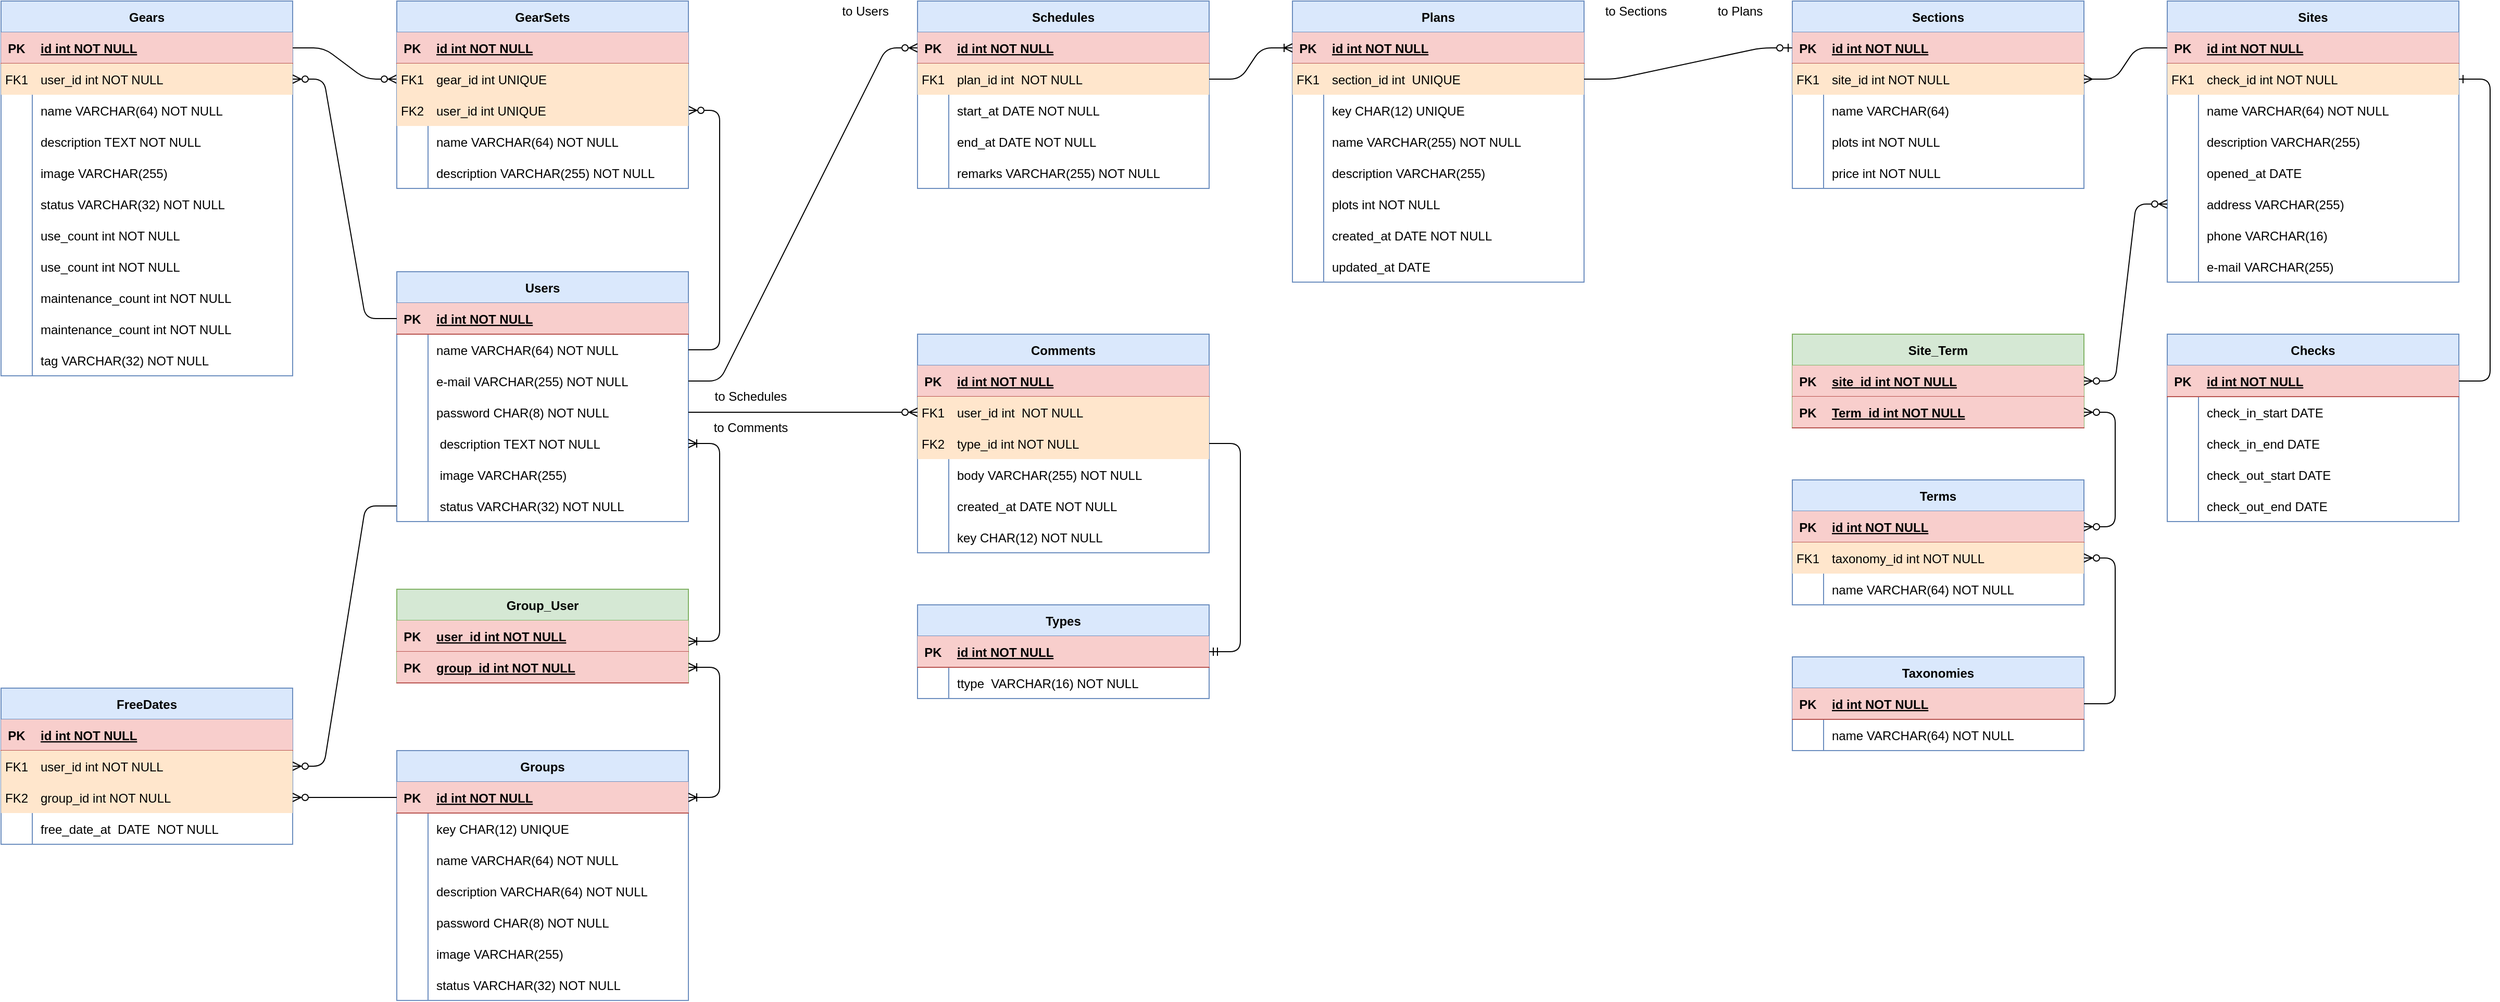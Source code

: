 <mxfile version="15.0.3" type="github">
  <diagram id="R2lEEEUBdFMjLlhIrx00" name="Page-1">
    <mxGraphModel dx="2076" dy="1158" grid="1" gridSize="10" guides="1" tooltips="1" connect="1" arrows="1" fold="1" page="1" pageScale="1" pageWidth="850" pageHeight="1100" math="0" shadow="0" extFonts="Permanent Marker^https://fonts.googleapis.com/css?family=Permanent+Marker">
      <root>
        <mxCell id="0" />
        <mxCell id="1" parent="0" />
        <mxCell id="C-vyLk0tnHw3VtMMgP7b-23" value="Users" style="shape=table;startSize=30;container=1;collapsible=1;childLayout=tableLayout;fixedRows=1;rowLines=0;fontStyle=1;align=center;resizeLast=1;fillColor=#dae8fc;strokeColor=#6c8ebf;" parent="1" vertex="1">
          <mxGeometry x="460" y="340" width="280" height="240" as="geometry" />
        </mxCell>
        <mxCell id="C-vyLk0tnHw3VtMMgP7b-24" value="" style="shape=partialRectangle;collapsible=0;dropTarget=0;pointerEvents=0;fillColor=#f8cecc;points=[[0,0.5],[1,0.5]];portConstraint=eastwest;top=0;left=0;right=0;bottom=1;strokeColor=#b85450;" parent="C-vyLk0tnHw3VtMMgP7b-23" vertex="1">
          <mxGeometry y="30" width="280" height="30" as="geometry" />
        </mxCell>
        <mxCell id="C-vyLk0tnHw3VtMMgP7b-25" value="PK" style="shape=partialRectangle;overflow=hidden;connectable=0;fillColor=none;top=0;left=0;bottom=0;right=0;fontStyle=1;" parent="C-vyLk0tnHw3VtMMgP7b-24" vertex="1">
          <mxGeometry width="30" height="30" as="geometry" />
        </mxCell>
        <mxCell id="C-vyLk0tnHw3VtMMgP7b-26" value="id int NOT NULL" style="shape=partialRectangle;overflow=hidden;connectable=0;fillColor=none;top=0;left=0;bottom=0;right=0;align=left;spacingLeft=6;fontStyle=5;" parent="C-vyLk0tnHw3VtMMgP7b-24" vertex="1">
          <mxGeometry x="30" width="250" height="30" as="geometry" />
        </mxCell>
        <mxCell id="C-vyLk0tnHw3VtMMgP7b-27" value="" style="shape=partialRectangle;collapsible=0;dropTarget=0;pointerEvents=0;fillColor=none;points=[[0,0.5],[1,0.5]];portConstraint=eastwest;top=0;left=0;right=0;bottom=0;" parent="C-vyLk0tnHw3VtMMgP7b-23" vertex="1">
          <mxGeometry y="60" width="280" height="30" as="geometry" />
        </mxCell>
        <mxCell id="C-vyLk0tnHw3VtMMgP7b-28" value="" style="shape=partialRectangle;overflow=hidden;connectable=0;fillColor=none;top=0;left=0;bottom=0;right=0;" parent="C-vyLk0tnHw3VtMMgP7b-27" vertex="1">
          <mxGeometry width="30" height="30" as="geometry" />
        </mxCell>
        <mxCell id="C-vyLk0tnHw3VtMMgP7b-29" value="name VARCHAR(64) NOT NULL" style="shape=partialRectangle;overflow=hidden;connectable=0;fillColor=none;top=0;left=0;bottom=0;right=0;align=left;spacingLeft=6;" parent="C-vyLk0tnHw3VtMMgP7b-27" vertex="1">
          <mxGeometry x="30" width="250" height="30" as="geometry" />
        </mxCell>
        <mxCell id="9mnsR0g9CtmsGNJOmkCO-30" value="" style="shape=partialRectangle;collapsible=0;dropTarget=0;pointerEvents=0;fillColor=none;points=[[0,0.5],[1,0.5]];portConstraint=eastwest;top=0;left=0;right=0;bottom=0;" parent="C-vyLk0tnHw3VtMMgP7b-23" vertex="1">
          <mxGeometry y="90" width="280" height="30" as="geometry" />
        </mxCell>
        <mxCell id="9mnsR0g9CtmsGNJOmkCO-31" value="" style="shape=partialRectangle;overflow=hidden;connectable=0;fillColor=none;top=0;left=0;bottom=0;right=0;" parent="9mnsR0g9CtmsGNJOmkCO-30" vertex="1">
          <mxGeometry width="30" height="30" as="geometry" />
        </mxCell>
        <mxCell id="9mnsR0g9CtmsGNJOmkCO-32" value="e-mail VARCHAR(255) NOT NULL" style="shape=partialRectangle;overflow=hidden;connectable=0;fillColor=none;top=0;left=0;bottom=0;right=0;align=left;spacingLeft=6;" parent="9mnsR0g9CtmsGNJOmkCO-30" vertex="1">
          <mxGeometry x="30" width="250" height="30" as="geometry" />
        </mxCell>
        <mxCell id="9mnsR0g9CtmsGNJOmkCO-33" value="" style="shape=partialRectangle;collapsible=0;dropTarget=0;pointerEvents=0;fillColor=none;points=[[0,0.5],[1,0.5]];portConstraint=eastwest;top=0;left=0;right=0;bottom=0;" parent="C-vyLk0tnHw3VtMMgP7b-23" vertex="1">
          <mxGeometry y="120" width="280" height="30" as="geometry" />
        </mxCell>
        <mxCell id="9mnsR0g9CtmsGNJOmkCO-34" value="" style="shape=partialRectangle;overflow=hidden;connectable=0;fillColor=none;top=0;left=0;bottom=0;right=0;" parent="9mnsR0g9CtmsGNJOmkCO-33" vertex="1">
          <mxGeometry width="30" height="30" as="geometry" />
        </mxCell>
        <mxCell id="9mnsR0g9CtmsGNJOmkCO-35" value="password CHAR(8) NOT NULL" style="shape=partialRectangle;overflow=hidden;connectable=0;fillColor=none;top=0;left=0;bottom=0;right=0;align=left;spacingLeft=6;" parent="9mnsR0g9CtmsGNJOmkCO-33" vertex="1">
          <mxGeometry x="30" width="250" height="30" as="geometry" />
        </mxCell>
        <mxCell id="9mnsR0g9CtmsGNJOmkCO-36" value="" style="shape=partialRectangle;collapsible=0;dropTarget=0;pointerEvents=0;fillColor=none;points=[[0,0.5],[1,0.5]];portConstraint=eastwest;top=0;left=0;right=0;bottom=0;" parent="C-vyLk0tnHw3VtMMgP7b-23" vertex="1">
          <mxGeometry y="150" width="280" height="30" as="geometry" />
        </mxCell>
        <mxCell id="9mnsR0g9CtmsGNJOmkCO-37" value="" style="shape=partialRectangle;overflow=hidden;connectable=0;fillColor=none;top=0;left=0;bottom=0;right=0;" parent="9mnsR0g9CtmsGNJOmkCO-36" vertex="1">
          <mxGeometry width="30" height="30" as="geometry" />
        </mxCell>
        <mxCell id="9mnsR0g9CtmsGNJOmkCO-38" value=" description TEXT NOT NULL" style="shape=partialRectangle;overflow=hidden;connectable=0;fillColor=none;top=0;left=0;bottom=0;right=0;align=left;spacingLeft=6;" parent="9mnsR0g9CtmsGNJOmkCO-36" vertex="1">
          <mxGeometry x="30" width="250" height="30" as="geometry" />
        </mxCell>
        <mxCell id="9mnsR0g9CtmsGNJOmkCO-39" value="" style="shape=partialRectangle;collapsible=0;dropTarget=0;pointerEvents=0;fillColor=none;points=[[0,0.5],[1,0.5]];portConstraint=eastwest;top=0;left=0;right=0;bottom=0;" parent="C-vyLk0tnHw3VtMMgP7b-23" vertex="1">
          <mxGeometry y="180" width="280" height="30" as="geometry" />
        </mxCell>
        <mxCell id="9mnsR0g9CtmsGNJOmkCO-40" value="" style="shape=partialRectangle;overflow=hidden;connectable=0;fillColor=none;top=0;left=0;bottom=0;right=0;" parent="9mnsR0g9CtmsGNJOmkCO-39" vertex="1">
          <mxGeometry width="30" height="30" as="geometry" />
        </mxCell>
        <mxCell id="9mnsR0g9CtmsGNJOmkCO-41" value=" image VARCHAR(255) " style="shape=partialRectangle;overflow=hidden;connectable=0;fillColor=none;top=0;left=0;bottom=0;right=0;align=left;spacingLeft=6;" parent="9mnsR0g9CtmsGNJOmkCO-39" vertex="1">
          <mxGeometry x="30" width="250" height="30" as="geometry" />
        </mxCell>
        <mxCell id="9mnsR0g9CtmsGNJOmkCO-42" value="" style="shape=partialRectangle;collapsible=0;dropTarget=0;pointerEvents=0;fillColor=none;points=[[0,0.5],[1,0.5]];portConstraint=eastwest;top=0;left=0;right=0;bottom=0;" parent="C-vyLk0tnHw3VtMMgP7b-23" vertex="1">
          <mxGeometry y="210" width="280" height="30" as="geometry" />
        </mxCell>
        <mxCell id="9mnsR0g9CtmsGNJOmkCO-43" value="" style="shape=partialRectangle;overflow=hidden;connectable=0;fillColor=none;top=0;left=0;bottom=0;right=0;" parent="9mnsR0g9CtmsGNJOmkCO-42" vertex="1">
          <mxGeometry width="30" height="30" as="geometry" />
        </mxCell>
        <mxCell id="9mnsR0g9CtmsGNJOmkCO-44" value=" status VARCHAR(32) NOT NULL" style="shape=partialRectangle;overflow=hidden;connectable=0;fillColor=none;top=0;left=0;bottom=0;right=0;align=left;spacingLeft=6;" parent="9mnsR0g9CtmsGNJOmkCO-42" vertex="1">
          <mxGeometry x="30" width="250" height="30" as="geometry" />
        </mxCell>
        <mxCell id="9mnsR0g9CtmsGNJOmkCO-4" value="Groups" style="shape=table;startSize=30;container=1;collapsible=1;childLayout=tableLayout;fixedRows=1;rowLines=0;fontStyle=1;align=center;resizeLast=1;fillColor=#dae8fc;strokeColor=#6c8ebf;" parent="1" vertex="1">
          <mxGeometry x="460" y="800" width="280" height="240" as="geometry" />
        </mxCell>
        <mxCell id="9mnsR0g9CtmsGNJOmkCO-5" value="" style="shape=partialRectangle;collapsible=0;dropTarget=0;pointerEvents=0;fillColor=#f8cecc;points=[[0,0.5],[1,0.5]];portConstraint=eastwest;top=0;left=0;right=0;bottom=1;strokeColor=#b85450;" parent="9mnsR0g9CtmsGNJOmkCO-4" vertex="1">
          <mxGeometry y="30" width="280" height="30" as="geometry" />
        </mxCell>
        <mxCell id="9mnsR0g9CtmsGNJOmkCO-6" value="PK" style="shape=partialRectangle;overflow=hidden;connectable=0;fillColor=none;top=0;left=0;bottom=0;right=0;fontStyle=1;" parent="9mnsR0g9CtmsGNJOmkCO-5" vertex="1">
          <mxGeometry width="30" height="30" as="geometry" />
        </mxCell>
        <mxCell id="9mnsR0g9CtmsGNJOmkCO-7" value="id int NOT NULL" style="shape=partialRectangle;overflow=hidden;connectable=0;fillColor=none;top=0;left=0;bottom=0;right=0;align=left;spacingLeft=6;fontStyle=5;" parent="9mnsR0g9CtmsGNJOmkCO-5" vertex="1">
          <mxGeometry x="30" width="250" height="30" as="geometry" />
        </mxCell>
        <mxCell id="BOWXUMiuTgUPQb0q6GQS-73" value="" style="shape=partialRectangle;collapsible=0;dropTarget=0;pointerEvents=0;fillColor=none;points=[[0,0.5],[1,0.5]];portConstraint=eastwest;top=0;left=0;right=0;bottom=0;" vertex="1" parent="9mnsR0g9CtmsGNJOmkCO-4">
          <mxGeometry y="60" width="280" height="30" as="geometry" />
        </mxCell>
        <mxCell id="BOWXUMiuTgUPQb0q6GQS-74" value="" style="shape=partialRectangle;overflow=hidden;connectable=0;fillColor=none;top=0;left=0;bottom=0;right=0;" vertex="1" parent="BOWXUMiuTgUPQb0q6GQS-73">
          <mxGeometry width="30" height="30" as="geometry" />
        </mxCell>
        <mxCell id="BOWXUMiuTgUPQb0q6GQS-75" value="key CHAR(12) UNIQUE" style="shape=partialRectangle;overflow=hidden;connectable=0;fillColor=none;top=0;left=0;bottom=0;right=0;align=left;spacingLeft=6;" vertex="1" parent="BOWXUMiuTgUPQb0q6GQS-73">
          <mxGeometry x="30" width="250" height="30" as="geometry" />
        </mxCell>
        <mxCell id="9mnsR0g9CtmsGNJOmkCO-8" value="" style="shape=partialRectangle;collapsible=0;dropTarget=0;pointerEvents=0;fillColor=none;points=[[0,0.5],[1,0.5]];portConstraint=eastwest;top=0;left=0;right=0;bottom=0;" parent="9mnsR0g9CtmsGNJOmkCO-4" vertex="1">
          <mxGeometry y="90" width="280" height="30" as="geometry" />
        </mxCell>
        <mxCell id="9mnsR0g9CtmsGNJOmkCO-9" value="" style="shape=partialRectangle;overflow=hidden;connectable=0;fillColor=none;top=0;left=0;bottom=0;right=0;" parent="9mnsR0g9CtmsGNJOmkCO-8" vertex="1">
          <mxGeometry width="30" height="30" as="geometry" />
        </mxCell>
        <mxCell id="9mnsR0g9CtmsGNJOmkCO-10" value="name VARCHAR(64) NOT NULL" style="shape=partialRectangle;overflow=hidden;connectable=0;fillColor=none;top=0;left=0;bottom=0;right=0;align=left;spacingLeft=6;" parent="9mnsR0g9CtmsGNJOmkCO-8" vertex="1">
          <mxGeometry x="30" width="250" height="30" as="geometry" />
        </mxCell>
        <mxCell id="9mnsR0g9CtmsGNJOmkCO-11" value="" style="shape=partialRectangle;collapsible=0;dropTarget=0;pointerEvents=0;fillColor=none;points=[[0,0.5],[1,0.5]];portConstraint=eastwest;top=0;left=0;right=0;bottom=0;" parent="9mnsR0g9CtmsGNJOmkCO-4" vertex="1">
          <mxGeometry y="120" width="280" height="30" as="geometry" />
        </mxCell>
        <mxCell id="9mnsR0g9CtmsGNJOmkCO-12" value="" style="shape=partialRectangle;overflow=hidden;connectable=0;fillColor=none;top=0;left=0;bottom=0;right=0;" parent="9mnsR0g9CtmsGNJOmkCO-11" vertex="1">
          <mxGeometry width="30" height="30" as="geometry" />
        </mxCell>
        <mxCell id="9mnsR0g9CtmsGNJOmkCO-13" value="description VARCHAR(64) NOT NULL" style="shape=partialRectangle;overflow=hidden;connectable=0;fillColor=none;top=0;left=0;bottom=0;right=0;align=left;spacingLeft=6;" parent="9mnsR0g9CtmsGNJOmkCO-11" vertex="1">
          <mxGeometry x="30" width="250" height="30" as="geometry" />
        </mxCell>
        <mxCell id="9mnsR0g9CtmsGNJOmkCO-46" value="" style="shape=partialRectangle;collapsible=0;dropTarget=0;pointerEvents=0;fillColor=none;points=[[0,0.5],[1,0.5]];portConstraint=eastwest;top=0;left=0;right=0;bottom=0;" parent="9mnsR0g9CtmsGNJOmkCO-4" vertex="1">
          <mxGeometry y="150" width="280" height="30" as="geometry" />
        </mxCell>
        <mxCell id="9mnsR0g9CtmsGNJOmkCO-47" value="" style="shape=partialRectangle;overflow=hidden;connectable=0;fillColor=none;top=0;left=0;bottom=0;right=0;" parent="9mnsR0g9CtmsGNJOmkCO-46" vertex="1">
          <mxGeometry width="30" height="30" as="geometry" />
        </mxCell>
        <mxCell id="9mnsR0g9CtmsGNJOmkCO-48" value="password CHAR(8) NOT NULL" style="shape=partialRectangle;overflow=hidden;connectable=0;fillColor=none;top=0;left=0;bottom=0;right=0;align=left;spacingLeft=6;" parent="9mnsR0g9CtmsGNJOmkCO-46" vertex="1">
          <mxGeometry x="30" width="250" height="30" as="geometry" />
        </mxCell>
        <mxCell id="9mnsR0g9CtmsGNJOmkCO-49" value="" style="shape=partialRectangle;collapsible=0;dropTarget=0;pointerEvents=0;fillColor=none;points=[[0,0.5],[1,0.5]];portConstraint=eastwest;top=0;left=0;right=0;bottom=0;" parent="9mnsR0g9CtmsGNJOmkCO-4" vertex="1">
          <mxGeometry y="180" width="280" height="30" as="geometry" />
        </mxCell>
        <mxCell id="9mnsR0g9CtmsGNJOmkCO-50" value="" style="shape=partialRectangle;overflow=hidden;connectable=0;fillColor=none;top=0;left=0;bottom=0;right=0;" parent="9mnsR0g9CtmsGNJOmkCO-49" vertex="1">
          <mxGeometry width="30" height="30" as="geometry" />
        </mxCell>
        <mxCell id="9mnsR0g9CtmsGNJOmkCO-51" value="image VARCHAR(255)" style="shape=partialRectangle;overflow=hidden;connectable=0;fillColor=none;top=0;left=0;bottom=0;right=0;align=left;spacingLeft=6;" parent="9mnsR0g9CtmsGNJOmkCO-49" vertex="1">
          <mxGeometry x="30" width="250" height="30" as="geometry" />
        </mxCell>
        <mxCell id="9mnsR0g9CtmsGNJOmkCO-52" value="" style="shape=partialRectangle;collapsible=0;dropTarget=0;pointerEvents=0;fillColor=none;points=[[0,0.5],[1,0.5]];portConstraint=eastwest;top=0;left=0;right=0;bottom=0;" parent="9mnsR0g9CtmsGNJOmkCO-4" vertex="1">
          <mxGeometry y="210" width="280" height="30" as="geometry" />
        </mxCell>
        <mxCell id="9mnsR0g9CtmsGNJOmkCO-53" value="" style="shape=partialRectangle;overflow=hidden;connectable=0;fillColor=none;top=0;left=0;bottom=0;right=0;" parent="9mnsR0g9CtmsGNJOmkCO-52" vertex="1">
          <mxGeometry width="30" height="30" as="geometry" />
        </mxCell>
        <mxCell id="9mnsR0g9CtmsGNJOmkCO-54" value="status VARCHAR(32) NOT NULL" style="shape=partialRectangle;overflow=hidden;connectable=0;fillColor=none;top=0;left=0;bottom=0;right=0;align=left;spacingLeft=6;" parent="9mnsR0g9CtmsGNJOmkCO-52" vertex="1">
          <mxGeometry x="30" width="250" height="30" as="geometry" />
        </mxCell>
        <mxCell id="9mnsR0g9CtmsGNJOmkCO-55" value="Group_User" style="shape=table;startSize=30;container=1;collapsible=1;childLayout=tableLayout;fixedRows=1;rowLines=0;fontStyle=1;align=center;resizeLast=1;fillColor=#d5e8d4;strokeColor=#82b366;" parent="1" vertex="1">
          <mxGeometry x="460" y="645" width="280" height="90" as="geometry" />
        </mxCell>
        <mxCell id="9mnsR0g9CtmsGNJOmkCO-74" value="" style="shape=partialRectangle;collapsible=0;dropTarget=0;pointerEvents=0;fillColor=#f8cecc;points=[[0,0.5],[1,0.5]];portConstraint=eastwest;top=0;left=0;right=0;bottom=1;strokeColor=#b85450;" parent="9mnsR0g9CtmsGNJOmkCO-55" vertex="1">
          <mxGeometry y="30" width="280" height="30" as="geometry" />
        </mxCell>
        <mxCell id="9mnsR0g9CtmsGNJOmkCO-75" value="PK" style="shape=partialRectangle;overflow=hidden;connectable=0;fillColor=none;top=0;left=0;bottom=0;right=0;fontStyle=1;" parent="9mnsR0g9CtmsGNJOmkCO-74" vertex="1">
          <mxGeometry width="30" height="30" as="geometry" />
        </mxCell>
        <mxCell id="9mnsR0g9CtmsGNJOmkCO-76" value="user_id int NOT NULL" style="shape=partialRectangle;overflow=hidden;connectable=0;fillColor=none;top=0;left=0;bottom=0;right=0;align=left;spacingLeft=6;fontStyle=5;" parent="9mnsR0g9CtmsGNJOmkCO-74" vertex="1">
          <mxGeometry x="30" width="250" height="30" as="geometry" />
        </mxCell>
        <mxCell id="9mnsR0g9CtmsGNJOmkCO-56" value="" style="shape=partialRectangle;collapsible=0;dropTarget=0;pointerEvents=0;fillColor=#f8cecc;points=[[0,0.5],[1,0.5]];portConstraint=eastwest;top=0;left=0;right=0;bottom=1;strokeColor=#b85450;" parent="9mnsR0g9CtmsGNJOmkCO-55" vertex="1">
          <mxGeometry y="60" width="280" height="30" as="geometry" />
        </mxCell>
        <mxCell id="9mnsR0g9CtmsGNJOmkCO-57" value="PK" style="shape=partialRectangle;overflow=hidden;connectable=0;fillColor=none;top=0;left=0;bottom=0;right=0;fontStyle=1;" parent="9mnsR0g9CtmsGNJOmkCO-56" vertex="1">
          <mxGeometry width="30" height="30" as="geometry" />
        </mxCell>
        <mxCell id="9mnsR0g9CtmsGNJOmkCO-58" value="group_id int NOT NULL" style="shape=partialRectangle;overflow=hidden;connectable=0;fillColor=none;top=0;left=0;bottom=0;right=0;align=left;spacingLeft=6;fontStyle=5;" parent="9mnsR0g9CtmsGNJOmkCO-56" vertex="1">
          <mxGeometry x="30" width="250" height="30" as="geometry" />
        </mxCell>
        <mxCell id="9mnsR0g9CtmsGNJOmkCO-77" value="" style="edgeStyle=entityRelationEdgeStyle;fontSize=12;html=1;endArrow=ERoneToMany;startArrow=ERoneToMany;exitX=1;exitY=0.5;exitDx=0;exitDy=0;" parent="1" source="9mnsR0g9CtmsGNJOmkCO-56" target="9mnsR0g9CtmsGNJOmkCO-5" edge="1">
          <mxGeometry width="100" height="100" relative="1" as="geometry">
            <mxPoint x="1130" y="515" as="sourcePoint" />
            <mxPoint x="1230" y="415" as="targetPoint" />
          </mxGeometry>
        </mxCell>
        <mxCell id="9mnsR0g9CtmsGNJOmkCO-78" value="" style="edgeStyle=entityRelationEdgeStyle;fontSize=12;html=1;endArrow=ERoneToMany;startArrow=ERoneToMany;entryX=1;entryY=0.5;entryDx=0;entryDy=0;exitX=1;exitY=0.667;exitDx=0;exitDy=0;exitPerimeter=0;" parent="1" source="9mnsR0g9CtmsGNJOmkCO-74" target="9mnsR0g9CtmsGNJOmkCO-36" edge="1">
          <mxGeometry width="100" height="100" relative="1" as="geometry">
            <mxPoint x="740" y="645" as="sourcePoint" />
            <mxPoint x="580" y="470" as="targetPoint" />
          </mxGeometry>
        </mxCell>
        <mxCell id="5PDezzJxJa4ZXHz9_Cm6-1" value="Sites" style="shape=table;startSize=30;container=1;collapsible=1;childLayout=tableLayout;fixedRows=1;rowLines=0;fontStyle=1;align=center;resizeLast=1;fillColor=#dae8fc;strokeColor=#6c8ebf;" parent="1" vertex="1">
          <mxGeometry x="2160" y="80" width="280" height="270" as="geometry" />
        </mxCell>
        <mxCell id="5PDezzJxJa4ZXHz9_Cm6-2" value="" style="shape=partialRectangle;collapsible=0;dropTarget=0;pointerEvents=0;fillColor=#f8cecc;points=[[0,0.5],[1,0.5]];portConstraint=eastwest;top=0;left=0;right=0;bottom=1;strokeColor=#b85450;" parent="5PDezzJxJa4ZXHz9_Cm6-1" vertex="1">
          <mxGeometry y="30" width="280" height="30" as="geometry" />
        </mxCell>
        <mxCell id="5PDezzJxJa4ZXHz9_Cm6-3" value="PK" style="shape=partialRectangle;overflow=hidden;connectable=0;fillColor=none;top=0;left=0;bottom=0;right=0;fontStyle=1;" parent="5PDezzJxJa4ZXHz9_Cm6-2" vertex="1">
          <mxGeometry width="30" height="30" as="geometry" />
        </mxCell>
        <mxCell id="5PDezzJxJa4ZXHz9_Cm6-4" value="id int NOT NULL" style="shape=partialRectangle;overflow=hidden;connectable=0;fillColor=none;top=0;left=0;bottom=0;right=0;align=left;spacingLeft=6;fontStyle=5;" parent="5PDezzJxJa4ZXHz9_Cm6-2" vertex="1">
          <mxGeometry x="30" width="250" height="30" as="geometry" />
        </mxCell>
        <mxCell id="5PDezzJxJa4ZXHz9_Cm6-70" value="" style="shape=partialRectangle;collapsible=0;dropTarget=0;pointerEvents=0;fillColor=#ffe6cc;points=[[0,0.5],[1,0.5]];portConstraint=eastwest;top=0;left=0;right=0;bottom=0;strokeColor=#d79b00;" parent="5PDezzJxJa4ZXHz9_Cm6-1" vertex="1">
          <mxGeometry y="60" width="280" height="30" as="geometry" />
        </mxCell>
        <mxCell id="5PDezzJxJa4ZXHz9_Cm6-71" value="FK1" style="shape=partialRectangle;overflow=hidden;connectable=0;fillColor=none;top=0;left=0;bottom=0;right=0;" parent="5PDezzJxJa4ZXHz9_Cm6-70" vertex="1">
          <mxGeometry width="30" height="30" as="geometry" />
        </mxCell>
        <mxCell id="5PDezzJxJa4ZXHz9_Cm6-72" value="check_id int NOT NULL" style="shape=partialRectangle;overflow=hidden;connectable=0;fillColor=none;top=0;left=0;bottom=0;right=0;align=left;spacingLeft=6;" parent="5PDezzJxJa4ZXHz9_Cm6-70" vertex="1">
          <mxGeometry x="30" width="250" height="30" as="geometry" />
        </mxCell>
        <mxCell id="5PDezzJxJa4ZXHz9_Cm6-58" value="" style="shape=partialRectangle;collapsible=0;dropTarget=0;pointerEvents=0;fillColor=none;points=[[0,0.5],[1,0.5]];portConstraint=eastwest;top=0;left=0;right=0;bottom=0;" parent="5PDezzJxJa4ZXHz9_Cm6-1" vertex="1">
          <mxGeometry y="90" width="280" height="30" as="geometry" />
        </mxCell>
        <mxCell id="5PDezzJxJa4ZXHz9_Cm6-59" value="" style="shape=partialRectangle;overflow=hidden;connectable=0;fillColor=none;top=0;left=0;bottom=0;right=0;" parent="5PDezzJxJa4ZXHz9_Cm6-58" vertex="1">
          <mxGeometry width="30" height="30" as="geometry" />
        </mxCell>
        <mxCell id="5PDezzJxJa4ZXHz9_Cm6-60" value="name VARCHAR(64) NOT NULL" style="shape=partialRectangle;overflow=hidden;connectable=0;fillColor=none;top=0;left=0;bottom=0;right=0;align=left;spacingLeft=6;" parent="5PDezzJxJa4ZXHz9_Cm6-58" vertex="1">
          <mxGeometry x="30" width="250" height="30" as="geometry" />
        </mxCell>
        <mxCell id="5PDezzJxJa4ZXHz9_Cm6-8" value="" style="shape=partialRectangle;collapsible=0;dropTarget=0;pointerEvents=0;fillColor=none;points=[[0,0.5],[1,0.5]];portConstraint=eastwest;top=0;left=0;right=0;bottom=0;" parent="5PDezzJxJa4ZXHz9_Cm6-1" vertex="1">
          <mxGeometry y="120" width="280" height="30" as="geometry" />
        </mxCell>
        <mxCell id="5PDezzJxJa4ZXHz9_Cm6-9" value="" style="shape=partialRectangle;overflow=hidden;connectable=0;fillColor=none;top=0;left=0;bottom=0;right=0;" parent="5PDezzJxJa4ZXHz9_Cm6-8" vertex="1">
          <mxGeometry width="30" height="30" as="geometry" />
        </mxCell>
        <mxCell id="5PDezzJxJa4ZXHz9_Cm6-10" value="description VARCHAR(255) " style="shape=partialRectangle;overflow=hidden;connectable=0;fillColor=none;top=0;left=0;bottom=0;right=0;align=left;spacingLeft=6;" parent="5PDezzJxJa4ZXHz9_Cm6-8" vertex="1">
          <mxGeometry x="30" width="250" height="30" as="geometry" />
        </mxCell>
        <mxCell id="5PDezzJxJa4ZXHz9_Cm6-55" value="" style="shape=partialRectangle;collapsible=0;dropTarget=0;pointerEvents=0;fillColor=none;points=[[0,0.5],[1,0.5]];portConstraint=eastwest;top=0;left=0;right=0;bottom=0;" parent="5PDezzJxJa4ZXHz9_Cm6-1" vertex="1">
          <mxGeometry y="150" width="280" height="30" as="geometry" />
        </mxCell>
        <mxCell id="5PDezzJxJa4ZXHz9_Cm6-56" value="" style="shape=partialRectangle;overflow=hidden;connectable=0;fillColor=none;top=0;left=0;bottom=0;right=0;" parent="5PDezzJxJa4ZXHz9_Cm6-55" vertex="1">
          <mxGeometry width="30" height="30" as="geometry" />
        </mxCell>
        <mxCell id="5PDezzJxJa4ZXHz9_Cm6-57" value="opened_at DATE" style="shape=partialRectangle;overflow=hidden;connectable=0;fillColor=none;top=0;left=0;bottom=0;right=0;align=left;spacingLeft=6;" parent="5PDezzJxJa4ZXHz9_Cm6-55" vertex="1">
          <mxGeometry x="30" width="250" height="30" as="geometry" />
        </mxCell>
        <mxCell id="5PDezzJxJa4ZXHz9_Cm6-64" value="" style="shape=partialRectangle;collapsible=0;dropTarget=0;pointerEvents=0;fillColor=none;points=[[0,0.5],[1,0.5]];portConstraint=eastwest;top=0;left=0;right=0;bottom=0;" parent="5PDezzJxJa4ZXHz9_Cm6-1" vertex="1">
          <mxGeometry y="180" width="280" height="30" as="geometry" />
        </mxCell>
        <mxCell id="5PDezzJxJa4ZXHz9_Cm6-65" value="" style="shape=partialRectangle;overflow=hidden;connectable=0;fillColor=none;top=0;left=0;bottom=0;right=0;" parent="5PDezzJxJa4ZXHz9_Cm6-64" vertex="1">
          <mxGeometry width="30" height="30" as="geometry" />
        </mxCell>
        <mxCell id="5PDezzJxJa4ZXHz9_Cm6-66" value="address VARCHAR(255) " style="shape=partialRectangle;overflow=hidden;connectable=0;fillColor=none;top=0;left=0;bottom=0;right=0;align=left;spacingLeft=6;" parent="5PDezzJxJa4ZXHz9_Cm6-64" vertex="1">
          <mxGeometry x="30" width="250" height="30" as="geometry" />
        </mxCell>
        <mxCell id="5PDezzJxJa4ZXHz9_Cm6-80" value="" style="shape=partialRectangle;collapsible=0;dropTarget=0;pointerEvents=0;fillColor=none;points=[[0,0.5],[1,0.5]];portConstraint=eastwest;top=0;left=0;right=0;bottom=0;" parent="5PDezzJxJa4ZXHz9_Cm6-1" vertex="1">
          <mxGeometry y="210" width="280" height="30" as="geometry" />
        </mxCell>
        <mxCell id="5PDezzJxJa4ZXHz9_Cm6-81" value="" style="shape=partialRectangle;overflow=hidden;connectable=0;fillColor=none;top=0;left=0;bottom=0;right=0;" parent="5PDezzJxJa4ZXHz9_Cm6-80" vertex="1">
          <mxGeometry width="30" height="30" as="geometry" />
        </mxCell>
        <mxCell id="5PDezzJxJa4ZXHz9_Cm6-82" value="phone VARCHAR(16)" style="shape=partialRectangle;overflow=hidden;connectable=0;fillColor=none;top=0;left=0;bottom=0;right=0;align=left;spacingLeft=6;" parent="5PDezzJxJa4ZXHz9_Cm6-80" vertex="1">
          <mxGeometry x="30" width="250" height="30" as="geometry" />
        </mxCell>
        <mxCell id="5PDezzJxJa4ZXHz9_Cm6-83" value="" style="shape=partialRectangle;collapsible=0;dropTarget=0;pointerEvents=0;fillColor=none;points=[[0,0.5],[1,0.5]];portConstraint=eastwest;top=0;left=0;right=0;bottom=0;" parent="5PDezzJxJa4ZXHz9_Cm6-1" vertex="1">
          <mxGeometry y="240" width="280" height="30" as="geometry" />
        </mxCell>
        <mxCell id="5PDezzJxJa4ZXHz9_Cm6-84" value="" style="shape=partialRectangle;overflow=hidden;connectable=0;fillColor=none;top=0;left=0;bottom=0;right=0;" parent="5PDezzJxJa4ZXHz9_Cm6-83" vertex="1">
          <mxGeometry width="30" height="30" as="geometry" />
        </mxCell>
        <mxCell id="5PDezzJxJa4ZXHz9_Cm6-85" value="e-mail VARCHAR(255)" style="shape=partialRectangle;overflow=hidden;connectable=0;fillColor=none;top=0;left=0;bottom=0;right=0;align=left;spacingLeft=6;" parent="5PDezzJxJa4ZXHz9_Cm6-83" vertex="1">
          <mxGeometry x="30" width="250" height="30" as="geometry" />
        </mxCell>
        <mxCell id="5PDezzJxJa4ZXHz9_Cm6-17" value="Schedules" style="shape=table;startSize=30;container=1;collapsible=1;childLayout=tableLayout;fixedRows=1;rowLines=0;fontStyle=1;align=center;resizeLast=1;fillColor=#dae8fc;strokeColor=#6c8ebf;" parent="1" vertex="1">
          <mxGeometry x="960" y="80" width="280" height="180" as="geometry" />
        </mxCell>
        <mxCell id="5PDezzJxJa4ZXHz9_Cm6-18" value="" style="shape=partialRectangle;collapsible=0;dropTarget=0;pointerEvents=0;fillColor=#f8cecc;points=[[0,0.5],[1,0.5]];portConstraint=eastwest;top=0;left=0;right=0;bottom=1;strokeColor=#b85450;" parent="5PDezzJxJa4ZXHz9_Cm6-17" vertex="1">
          <mxGeometry y="30" width="280" height="30" as="geometry" />
        </mxCell>
        <mxCell id="5PDezzJxJa4ZXHz9_Cm6-19" value="PK" style="shape=partialRectangle;overflow=hidden;connectable=0;fillColor=none;top=0;left=0;bottom=0;right=0;fontStyle=1;" parent="5PDezzJxJa4ZXHz9_Cm6-18" vertex="1">
          <mxGeometry width="30" height="30" as="geometry" />
        </mxCell>
        <mxCell id="5PDezzJxJa4ZXHz9_Cm6-20" value="id int NOT NULL " style="shape=partialRectangle;overflow=hidden;connectable=0;fillColor=none;top=0;left=0;bottom=0;right=0;align=left;spacingLeft=6;fontStyle=5;" parent="5PDezzJxJa4ZXHz9_Cm6-18" vertex="1">
          <mxGeometry x="30" width="250" height="30" as="geometry" />
        </mxCell>
        <mxCell id="5PDezzJxJa4ZXHz9_Cm6-265" value="" style="shape=partialRectangle;collapsible=0;dropTarget=0;pointerEvents=0;fillColor=#ffe6cc;points=[[0,0.5],[1,0.5]];portConstraint=eastwest;top=0;left=0;right=0;bottom=0;strokeColor=#d79b00;" parent="5PDezzJxJa4ZXHz9_Cm6-17" vertex="1">
          <mxGeometry y="60" width="280" height="30" as="geometry" />
        </mxCell>
        <mxCell id="5PDezzJxJa4ZXHz9_Cm6-266" value="FK1" style="shape=partialRectangle;overflow=hidden;connectable=0;fillColor=none;top=0;left=0;bottom=0;right=0;" parent="5PDezzJxJa4ZXHz9_Cm6-265" vertex="1">
          <mxGeometry width="30" height="30" as="geometry" />
        </mxCell>
        <mxCell id="5PDezzJxJa4ZXHz9_Cm6-267" value="plan_id int  NOT NULL" style="shape=partialRectangle;overflow=hidden;connectable=0;fillColor=none;top=0;left=0;bottom=0;right=0;align=left;spacingLeft=6;" parent="5PDezzJxJa4ZXHz9_Cm6-265" vertex="1">
          <mxGeometry x="30" width="250" height="30" as="geometry" />
        </mxCell>
        <mxCell id="5PDezzJxJa4ZXHz9_Cm6-30" value="" style="shape=partialRectangle;collapsible=0;dropTarget=0;pointerEvents=0;fillColor=none;points=[[0,0.5],[1,0.5]];portConstraint=eastwest;top=0;left=0;right=0;bottom=0;" parent="5PDezzJxJa4ZXHz9_Cm6-17" vertex="1">
          <mxGeometry y="90" width="280" height="30" as="geometry" />
        </mxCell>
        <mxCell id="5PDezzJxJa4ZXHz9_Cm6-31" value="" style="shape=partialRectangle;overflow=hidden;connectable=0;fillColor=none;top=0;left=0;bottom=0;right=0;" parent="5PDezzJxJa4ZXHz9_Cm6-30" vertex="1">
          <mxGeometry width="30" height="30" as="geometry" />
        </mxCell>
        <mxCell id="5PDezzJxJa4ZXHz9_Cm6-32" value="start_at DATE NOT NULL " style="shape=partialRectangle;overflow=hidden;connectable=0;fillColor=none;top=0;left=0;bottom=0;right=0;align=left;spacingLeft=6;" parent="5PDezzJxJa4ZXHz9_Cm6-30" vertex="1">
          <mxGeometry x="30" width="250" height="30" as="geometry" />
        </mxCell>
        <mxCell id="5PDezzJxJa4ZXHz9_Cm6-36" value="" style="shape=partialRectangle;collapsible=0;dropTarget=0;pointerEvents=0;fillColor=none;points=[[0,0.5],[1,0.5]];portConstraint=eastwest;top=0;left=0;right=0;bottom=0;" parent="5PDezzJxJa4ZXHz9_Cm6-17" vertex="1">
          <mxGeometry y="120" width="280" height="30" as="geometry" />
        </mxCell>
        <mxCell id="5PDezzJxJa4ZXHz9_Cm6-37" value="" style="shape=partialRectangle;overflow=hidden;connectable=0;fillColor=none;top=0;left=0;bottom=0;right=0;" parent="5PDezzJxJa4ZXHz9_Cm6-36" vertex="1">
          <mxGeometry width="30" height="30" as="geometry" />
        </mxCell>
        <mxCell id="5PDezzJxJa4ZXHz9_Cm6-38" value="end_at DATE NOT NULL " style="shape=partialRectangle;overflow=hidden;connectable=0;fillColor=none;top=0;left=0;bottom=0;right=0;align=left;spacingLeft=6;" parent="5PDezzJxJa4ZXHz9_Cm6-36" vertex="1">
          <mxGeometry x="30" width="250" height="30" as="geometry" />
        </mxCell>
        <mxCell id="5PDezzJxJa4ZXHz9_Cm6-42" value="" style="shape=partialRectangle;collapsible=0;dropTarget=0;pointerEvents=0;fillColor=none;points=[[0,0.5],[1,0.5]];portConstraint=eastwest;top=0;left=0;right=0;bottom=0;" parent="5PDezzJxJa4ZXHz9_Cm6-17" vertex="1">
          <mxGeometry y="150" width="280" height="30" as="geometry" />
        </mxCell>
        <mxCell id="5PDezzJxJa4ZXHz9_Cm6-43" value="" style="shape=partialRectangle;overflow=hidden;connectable=0;fillColor=none;top=0;left=0;bottom=0;right=0;" parent="5PDezzJxJa4ZXHz9_Cm6-42" vertex="1">
          <mxGeometry width="30" height="30" as="geometry" />
        </mxCell>
        <mxCell id="5PDezzJxJa4ZXHz9_Cm6-44" value="remarks VARCHAR(255) NOT NULL " style="shape=partialRectangle;overflow=hidden;connectable=0;fillColor=none;top=0;left=0;bottom=0;right=0;align=left;spacingLeft=6;" parent="5PDezzJxJa4ZXHz9_Cm6-42" vertex="1">
          <mxGeometry x="30" width="250" height="30" as="geometry" />
        </mxCell>
        <mxCell id="5PDezzJxJa4ZXHz9_Cm6-89" value="Checks" style="shape=table;startSize=30;container=1;collapsible=1;childLayout=tableLayout;fixedRows=1;rowLines=0;fontStyle=1;align=center;resizeLast=1;fillColor=#dae8fc;strokeColor=#6c8ebf;" parent="1" vertex="1">
          <mxGeometry x="2160" y="400" width="280" height="180" as="geometry" />
        </mxCell>
        <mxCell id="5PDezzJxJa4ZXHz9_Cm6-90" value="" style="shape=partialRectangle;collapsible=0;dropTarget=0;pointerEvents=0;fillColor=#f8cecc;points=[[0,0.5],[1,0.5]];portConstraint=eastwest;top=0;left=0;right=0;bottom=1;strokeColor=#b85450;" parent="5PDezzJxJa4ZXHz9_Cm6-89" vertex="1">
          <mxGeometry y="30" width="280" height="30" as="geometry" />
        </mxCell>
        <mxCell id="5PDezzJxJa4ZXHz9_Cm6-91" value="PK" style="shape=partialRectangle;overflow=hidden;connectable=0;fillColor=none;top=0;left=0;bottom=0;right=0;fontStyle=1;" parent="5PDezzJxJa4ZXHz9_Cm6-90" vertex="1">
          <mxGeometry width="30" height="30" as="geometry" />
        </mxCell>
        <mxCell id="5PDezzJxJa4ZXHz9_Cm6-92" value="id int NOT NULL " style="shape=partialRectangle;overflow=hidden;connectable=0;fillColor=none;top=0;left=0;bottom=0;right=0;align=left;spacingLeft=6;fontStyle=5;" parent="5PDezzJxJa4ZXHz9_Cm6-90" vertex="1">
          <mxGeometry x="30" width="250" height="30" as="geometry" />
        </mxCell>
        <mxCell id="5PDezzJxJa4ZXHz9_Cm6-11" value="" style="shape=partialRectangle;collapsible=0;dropTarget=0;pointerEvents=0;fillColor=none;points=[[0,0.5],[1,0.5]];portConstraint=eastwest;top=0;left=0;right=0;bottom=0;" parent="5PDezzJxJa4ZXHz9_Cm6-89" vertex="1">
          <mxGeometry y="60" width="280" height="30" as="geometry" />
        </mxCell>
        <mxCell id="5PDezzJxJa4ZXHz9_Cm6-12" value="" style="shape=partialRectangle;overflow=hidden;connectable=0;fillColor=none;top=0;left=0;bottom=0;right=0;" parent="5PDezzJxJa4ZXHz9_Cm6-11" vertex="1">
          <mxGeometry width="30" height="30" as="geometry" />
        </mxCell>
        <mxCell id="5PDezzJxJa4ZXHz9_Cm6-13" value="check_in_start DATE" style="shape=partialRectangle;overflow=hidden;connectable=0;fillColor=none;top=0;left=0;bottom=0;right=0;align=left;spacingLeft=6;" parent="5PDezzJxJa4ZXHz9_Cm6-11" vertex="1">
          <mxGeometry x="30" width="250" height="30" as="geometry" />
        </mxCell>
        <mxCell id="5PDezzJxJa4ZXHz9_Cm6-14" value="" style="shape=partialRectangle;collapsible=0;dropTarget=0;pointerEvents=0;fillColor=none;points=[[0,0.5],[1,0.5]];portConstraint=eastwest;top=0;left=0;right=0;bottom=0;" parent="5PDezzJxJa4ZXHz9_Cm6-89" vertex="1">
          <mxGeometry y="90" width="280" height="30" as="geometry" />
        </mxCell>
        <mxCell id="5PDezzJxJa4ZXHz9_Cm6-15" value="" style="shape=partialRectangle;overflow=hidden;connectable=0;fillColor=none;top=0;left=0;bottom=0;right=0;" parent="5PDezzJxJa4ZXHz9_Cm6-14" vertex="1">
          <mxGeometry width="30" height="30" as="geometry" />
        </mxCell>
        <mxCell id="5PDezzJxJa4ZXHz9_Cm6-16" value="check_in_end DATE" style="shape=partialRectangle;overflow=hidden;connectable=0;fillColor=none;top=0;left=0;bottom=0;right=0;align=left;spacingLeft=6;" parent="5PDezzJxJa4ZXHz9_Cm6-14" vertex="1">
          <mxGeometry x="30" width="250" height="30" as="geometry" />
        </mxCell>
        <mxCell id="5PDezzJxJa4ZXHz9_Cm6-49" value="" style="shape=partialRectangle;collapsible=0;dropTarget=0;pointerEvents=0;fillColor=none;points=[[0,0.5],[1,0.5]];portConstraint=eastwest;top=0;left=0;right=0;bottom=0;" parent="5PDezzJxJa4ZXHz9_Cm6-89" vertex="1">
          <mxGeometry y="120" width="280" height="30" as="geometry" />
        </mxCell>
        <mxCell id="5PDezzJxJa4ZXHz9_Cm6-50" value="" style="shape=partialRectangle;overflow=hidden;connectable=0;fillColor=none;top=0;left=0;bottom=0;right=0;" parent="5PDezzJxJa4ZXHz9_Cm6-49" vertex="1">
          <mxGeometry width="30" height="30" as="geometry" />
        </mxCell>
        <mxCell id="5PDezzJxJa4ZXHz9_Cm6-51" value="check_out_start DATE" style="shape=partialRectangle;overflow=hidden;connectable=0;fillColor=none;top=0;left=0;bottom=0;right=0;align=left;spacingLeft=6;" parent="5PDezzJxJa4ZXHz9_Cm6-49" vertex="1">
          <mxGeometry x="30" width="250" height="30" as="geometry" />
        </mxCell>
        <mxCell id="5PDezzJxJa4ZXHz9_Cm6-52" value="" style="shape=partialRectangle;collapsible=0;dropTarget=0;pointerEvents=0;fillColor=none;points=[[0,0.5],[1,0.5]];portConstraint=eastwest;top=0;left=0;right=0;bottom=0;" parent="5PDezzJxJa4ZXHz9_Cm6-89" vertex="1">
          <mxGeometry y="150" width="280" height="30" as="geometry" />
        </mxCell>
        <mxCell id="5PDezzJxJa4ZXHz9_Cm6-53" value="" style="shape=partialRectangle;overflow=hidden;connectable=0;fillColor=none;top=0;left=0;bottom=0;right=0;" parent="5PDezzJxJa4ZXHz9_Cm6-52" vertex="1">
          <mxGeometry width="30" height="30" as="geometry" />
        </mxCell>
        <mxCell id="5PDezzJxJa4ZXHz9_Cm6-54" value="check_out_end DATE" style="shape=partialRectangle;overflow=hidden;connectable=0;fillColor=none;top=0;left=0;bottom=0;right=0;align=left;spacingLeft=6;" parent="5PDezzJxJa4ZXHz9_Cm6-52" vertex="1">
          <mxGeometry x="30" width="250" height="30" as="geometry" />
        </mxCell>
        <mxCell id="5PDezzJxJa4ZXHz9_Cm6-102" value="" style="edgeStyle=entityRelationEdgeStyle;fontSize=12;html=1;endArrow=ERone;endFill=1;entryX=1;entryY=0.5;entryDx=0;entryDy=0;" parent="1" source="5PDezzJxJa4ZXHz9_Cm6-90" target="5PDezzJxJa4ZXHz9_Cm6-70" edge="1">
          <mxGeometry width="100" height="100" relative="1" as="geometry">
            <mxPoint x="1230" y="530" as="sourcePoint" />
            <mxPoint x="970" y="590" as="targetPoint" />
          </mxGeometry>
        </mxCell>
        <mxCell id="5PDezzJxJa4ZXHz9_Cm6-103" value="Sections" style="shape=table;startSize=30;container=1;collapsible=1;childLayout=tableLayout;fixedRows=1;rowLines=0;fontStyle=1;align=center;resizeLast=1;fillColor=#dae8fc;strokeColor=#6c8ebf;" parent="1" vertex="1">
          <mxGeometry x="1800" y="80" width="280" height="180" as="geometry" />
        </mxCell>
        <mxCell id="5PDezzJxJa4ZXHz9_Cm6-104" value="" style="shape=partialRectangle;collapsible=0;dropTarget=0;pointerEvents=0;fillColor=#f8cecc;points=[[0,0.5],[1,0.5]];portConstraint=eastwest;top=0;left=0;right=0;bottom=1;strokeColor=#b85450;" parent="5PDezzJxJa4ZXHz9_Cm6-103" vertex="1">
          <mxGeometry y="30" width="280" height="30" as="geometry" />
        </mxCell>
        <mxCell id="5PDezzJxJa4ZXHz9_Cm6-105" value="PK" style="shape=partialRectangle;overflow=hidden;connectable=0;fillColor=none;top=0;left=0;bottom=0;right=0;fontStyle=1;" parent="5PDezzJxJa4ZXHz9_Cm6-104" vertex="1">
          <mxGeometry width="30" height="30" as="geometry" />
        </mxCell>
        <mxCell id="5PDezzJxJa4ZXHz9_Cm6-106" value="id int NOT NULL " style="shape=partialRectangle;overflow=hidden;connectable=0;fillColor=none;top=0;left=0;bottom=0;right=0;align=left;spacingLeft=6;fontStyle=5;" parent="5PDezzJxJa4ZXHz9_Cm6-104" vertex="1">
          <mxGeometry x="30" width="250" height="30" as="geometry" />
        </mxCell>
        <mxCell id="5PDezzJxJa4ZXHz9_Cm6-107" value="" style="shape=partialRectangle;collapsible=0;dropTarget=0;pointerEvents=0;fillColor=#ffe6cc;points=[[0,0.5],[1,0.5]];portConstraint=eastwest;top=0;left=0;right=0;bottom=0;strokeColor=#d79b00;" parent="5PDezzJxJa4ZXHz9_Cm6-103" vertex="1">
          <mxGeometry y="60" width="280" height="30" as="geometry" />
        </mxCell>
        <mxCell id="5PDezzJxJa4ZXHz9_Cm6-108" value="FK1" style="shape=partialRectangle;overflow=hidden;connectable=0;fillColor=none;top=0;left=0;bottom=0;right=0;" parent="5PDezzJxJa4ZXHz9_Cm6-107" vertex="1">
          <mxGeometry width="30" height="30" as="geometry" />
        </mxCell>
        <mxCell id="5PDezzJxJa4ZXHz9_Cm6-109" value="site_id int NOT NULL" style="shape=partialRectangle;overflow=hidden;connectable=0;fillColor=none;top=0;left=0;bottom=0;right=0;align=left;spacingLeft=6;" parent="5PDezzJxJa4ZXHz9_Cm6-107" vertex="1">
          <mxGeometry x="30" width="250" height="30" as="geometry" />
        </mxCell>
        <mxCell id="5PDezzJxJa4ZXHz9_Cm6-110" value="" style="shape=partialRectangle;collapsible=0;dropTarget=0;pointerEvents=0;fillColor=none;points=[[0,0.5],[1,0.5]];portConstraint=eastwest;top=0;left=0;right=0;bottom=0;" parent="5PDezzJxJa4ZXHz9_Cm6-103" vertex="1">
          <mxGeometry y="90" width="280" height="30" as="geometry" />
        </mxCell>
        <mxCell id="5PDezzJxJa4ZXHz9_Cm6-111" value="" style="shape=partialRectangle;overflow=hidden;connectable=0;fillColor=none;top=0;left=0;bottom=0;right=0;" parent="5PDezzJxJa4ZXHz9_Cm6-110" vertex="1">
          <mxGeometry width="30" height="30" as="geometry" />
        </mxCell>
        <mxCell id="5PDezzJxJa4ZXHz9_Cm6-112" value="name VARCHAR(64)" style="shape=partialRectangle;overflow=hidden;connectable=0;fillColor=none;top=0;left=0;bottom=0;right=0;align=left;spacingLeft=6;" parent="5PDezzJxJa4ZXHz9_Cm6-110" vertex="1">
          <mxGeometry x="30" width="250" height="30" as="geometry" />
        </mxCell>
        <mxCell id="5PDezzJxJa4ZXHz9_Cm6-113" value="" style="shape=partialRectangle;collapsible=0;dropTarget=0;pointerEvents=0;fillColor=none;points=[[0,0.5],[1,0.5]];portConstraint=eastwest;top=0;left=0;right=0;bottom=0;" parent="5PDezzJxJa4ZXHz9_Cm6-103" vertex="1">
          <mxGeometry y="120" width="280" height="30" as="geometry" />
        </mxCell>
        <mxCell id="5PDezzJxJa4ZXHz9_Cm6-114" value="" style="shape=partialRectangle;overflow=hidden;connectable=0;fillColor=none;top=0;left=0;bottom=0;right=0;" parent="5PDezzJxJa4ZXHz9_Cm6-113" vertex="1">
          <mxGeometry width="30" height="30" as="geometry" />
        </mxCell>
        <mxCell id="5PDezzJxJa4ZXHz9_Cm6-115" value="plots int NOT NULL" style="shape=partialRectangle;overflow=hidden;connectable=0;fillColor=none;top=0;left=0;bottom=0;right=0;align=left;spacingLeft=6;" parent="5PDezzJxJa4ZXHz9_Cm6-113" vertex="1">
          <mxGeometry x="30" width="250" height="30" as="geometry" />
        </mxCell>
        <mxCell id="5PDezzJxJa4ZXHz9_Cm6-243" value="" style="shape=partialRectangle;collapsible=0;dropTarget=0;pointerEvents=0;fillColor=none;points=[[0,0.5],[1,0.5]];portConstraint=eastwest;top=0;left=0;right=0;bottom=0;" parent="5PDezzJxJa4ZXHz9_Cm6-103" vertex="1">
          <mxGeometry y="150" width="280" height="30" as="geometry" />
        </mxCell>
        <mxCell id="5PDezzJxJa4ZXHz9_Cm6-244" value="" style="shape=partialRectangle;overflow=hidden;connectable=0;fillColor=none;top=0;left=0;bottom=0;right=0;" parent="5PDezzJxJa4ZXHz9_Cm6-243" vertex="1">
          <mxGeometry width="30" height="30" as="geometry" />
        </mxCell>
        <mxCell id="5PDezzJxJa4ZXHz9_Cm6-245" value="price int NOT NULL" style="shape=partialRectangle;overflow=hidden;connectable=0;fillColor=none;top=0;left=0;bottom=0;right=0;align=left;spacingLeft=6;" parent="5PDezzJxJa4ZXHz9_Cm6-243" vertex="1">
          <mxGeometry x="30" width="250" height="30" as="geometry" />
        </mxCell>
        <mxCell id="5PDezzJxJa4ZXHz9_Cm6-120" value="" style="edgeStyle=entityRelationEdgeStyle;fontSize=12;html=1;endArrow=ERmany;entryX=1;entryY=0.5;entryDx=0;entryDy=0;exitX=0;exitY=0.5;exitDx=0;exitDy=0;" parent="1" source="5PDezzJxJa4ZXHz9_Cm6-2" target="5PDezzJxJa4ZXHz9_Cm6-107" edge="1">
          <mxGeometry width="100" height="100" relative="1" as="geometry">
            <mxPoint x="1240" y="293" as="sourcePoint" />
            <mxPoint x="1310" y="380" as="targetPoint" />
          </mxGeometry>
        </mxCell>
        <mxCell id="5PDezzJxJa4ZXHz9_Cm6-121" value="Taxonomies" style="shape=table;startSize=30;container=1;collapsible=1;childLayout=tableLayout;fixedRows=1;rowLines=0;fontStyle=1;align=center;resizeLast=1;fillColor=#dae8fc;strokeColor=#6c8ebf;" parent="1" vertex="1">
          <mxGeometry x="1800" y="710" width="280" height="90" as="geometry" />
        </mxCell>
        <mxCell id="5PDezzJxJa4ZXHz9_Cm6-122" value="" style="shape=partialRectangle;collapsible=0;dropTarget=0;pointerEvents=0;fillColor=#f8cecc;points=[[0,0.5],[1,0.5]];portConstraint=eastwest;top=0;left=0;right=0;bottom=1;strokeColor=#b85450;" parent="5PDezzJxJa4ZXHz9_Cm6-121" vertex="1">
          <mxGeometry y="30" width="280" height="30" as="geometry" />
        </mxCell>
        <mxCell id="5PDezzJxJa4ZXHz9_Cm6-123" value="PK" style="shape=partialRectangle;overflow=hidden;connectable=0;fillColor=none;top=0;left=0;bottom=0;right=0;fontStyle=1;" parent="5PDezzJxJa4ZXHz9_Cm6-122" vertex="1">
          <mxGeometry width="30" height="30" as="geometry" />
        </mxCell>
        <mxCell id="5PDezzJxJa4ZXHz9_Cm6-124" value="id int NOT NULL " style="shape=partialRectangle;overflow=hidden;connectable=0;fillColor=none;top=0;left=0;bottom=0;right=0;align=left;spacingLeft=6;fontStyle=5;" parent="5PDezzJxJa4ZXHz9_Cm6-122" vertex="1">
          <mxGeometry x="30" width="250" height="30" as="geometry" />
        </mxCell>
        <mxCell id="5PDezzJxJa4ZXHz9_Cm6-125" value="" style="shape=partialRectangle;collapsible=0;dropTarget=0;pointerEvents=0;fillColor=none;points=[[0,0.5],[1,0.5]];portConstraint=eastwest;top=0;left=0;right=0;bottom=0;" parent="5PDezzJxJa4ZXHz9_Cm6-121" vertex="1">
          <mxGeometry y="60" width="280" height="30" as="geometry" />
        </mxCell>
        <mxCell id="5PDezzJxJa4ZXHz9_Cm6-126" value="" style="shape=partialRectangle;overflow=hidden;connectable=0;fillColor=none;top=0;left=0;bottom=0;right=0;" parent="5PDezzJxJa4ZXHz9_Cm6-125" vertex="1">
          <mxGeometry width="30" height="30" as="geometry" />
        </mxCell>
        <mxCell id="5PDezzJxJa4ZXHz9_Cm6-127" value="name VARCHAR(64) NOT NULL" style="shape=partialRectangle;overflow=hidden;connectable=0;fillColor=none;top=0;left=0;bottom=0;right=0;align=left;spacingLeft=6;" parent="5PDezzJxJa4ZXHz9_Cm6-125" vertex="1">
          <mxGeometry x="30" width="250" height="30" as="geometry" />
        </mxCell>
        <mxCell id="5PDezzJxJa4ZXHz9_Cm6-134" value="Terms" style="shape=table;startSize=30;container=1;collapsible=1;childLayout=tableLayout;fixedRows=1;rowLines=0;fontStyle=1;align=center;resizeLast=1;fillColor=#dae8fc;strokeColor=#6c8ebf;" parent="1" vertex="1">
          <mxGeometry x="1800" y="540" width="280" height="120" as="geometry" />
        </mxCell>
        <mxCell id="5PDezzJxJa4ZXHz9_Cm6-135" value="" style="shape=partialRectangle;collapsible=0;dropTarget=0;pointerEvents=0;fillColor=#f8cecc;points=[[0,0.5],[1,0.5]];portConstraint=eastwest;top=0;left=0;right=0;bottom=1;strokeColor=#b85450;" parent="5PDezzJxJa4ZXHz9_Cm6-134" vertex="1">
          <mxGeometry y="30" width="280" height="30" as="geometry" />
        </mxCell>
        <mxCell id="5PDezzJxJa4ZXHz9_Cm6-136" value="PK" style="shape=partialRectangle;overflow=hidden;connectable=0;fillColor=none;top=0;left=0;bottom=0;right=0;fontStyle=1;" parent="5PDezzJxJa4ZXHz9_Cm6-135" vertex="1">
          <mxGeometry width="30" height="30" as="geometry" />
        </mxCell>
        <mxCell id="5PDezzJxJa4ZXHz9_Cm6-137" value="id int NOT NULL " style="shape=partialRectangle;overflow=hidden;connectable=0;fillColor=none;top=0;left=0;bottom=0;right=0;align=left;spacingLeft=6;fontStyle=5;" parent="5PDezzJxJa4ZXHz9_Cm6-135" vertex="1">
          <mxGeometry x="30" width="250" height="30" as="geometry" />
        </mxCell>
        <mxCell id="5PDezzJxJa4ZXHz9_Cm6-141" value="" style="shape=partialRectangle;collapsible=0;dropTarget=0;pointerEvents=0;fillColor=#ffe6cc;points=[[0,0.5],[1,0.5]];portConstraint=eastwest;top=0;left=0;right=0;bottom=0;strokeColor=#d79b00;" parent="5PDezzJxJa4ZXHz9_Cm6-134" vertex="1">
          <mxGeometry y="60" width="280" height="30" as="geometry" />
        </mxCell>
        <mxCell id="5PDezzJxJa4ZXHz9_Cm6-142" value="FK1" style="shape=partialRectangle;overflow=hidden;connectable=0;fillColor=none;top=0;left=0;bottom=0;right=0;" parent="5PDezzJxJa4ZXHz9_Cm6-141" vertex="1">
          <mxGeometry width="30" height="30" as="geometry" />
        </mxCell>
        <mxCell id="5PDezzJxJa4ZXHz9_Cm6-143" value="taxonomy_id int NOT NULL" style="shape=partialRectangle;overflow=hidden;connectable=0;fillColor=none;top=0;left=0;bottom=0;right=0;align=left;spacingLeft=6;" parent="5PDezzJxJa4ZXHz9_Cm6-141" vertex="1">
          <mxGeometry x="30" width="250" height="30" as="geometry" />
        </mxCell>
        <mxCell id="5PDezzJxJa4ZXHz9_Cm6-138" value="" style="shape=partialRectangle;collapsible=0;dropTarget=0;pointerEvents=0;fillColor=none;points=[[0,0.5],[1,0.5]];portConstraint=eastwest;top=0;left=0;right=0;bottom=0;" parent="5PDezzJxJa4ZXHz9_Cm6-134" vertex="1">
          <mxGeometry y="90" width="280" height="30" as="geometry" />
        </mxCell>
        <mxCell id="5PDezzJxJa4ZXHz9_Cm6-139" value="" style="shape=partialRectangle;overflow=hidden;connectable=0;fillColor=none;top=0;left=0;bottom=0;right=0;" parent="5PDezzJxJa4ZXHz9_Cm6-138" vertex="1">
          <mxGeometry width="30" height="30" as="geometry" />
        </mxCell>
        <mxCell id="5PDezzJxJa4ZXHz9_Cm6-140" value="name VARCHAR(64) NOT NULL" style="shape=partialRectangle;overflow=hidden;connectable=0;fillColor=none;top=0;left=0;bottom=0;right=0;align=left;spacingLeft=6;" parent="5PDezzJxJa4ZXHz9_Cm6-138" vertex="1">
          <mxGeometry x="30" width="250" height="30" as="geometry" />
        </mxCell>
        <mxCell id="5PDezzJxJa4ZXHz9_Cm6-146" value="" style="edgeStyle=entityRelationEdgeStyle;fontSize=12;html=1;endArrow=ERzeroToMany;endFill=1;entryX=1;entryY=0.5;entryDx=0;entryDy=0;exitX=1;exitY=0.5;exitDx=0;exitDy=0;" parent="1" source="5PDezzJxJa4ZXHz9_Cm6-122" target="5PDezzJxJa4ZXHz9_Cm6-141" edge="1">
          <mxGeometry width="100" height="100" relative="1" as="geometry">
            <mxPoint x="1320" y="995" as="sourcePoint" />
            <mxPoint x="1230" y="1155" as="targetPoint" />
          </mxGeometry>
        </mxCell>
        <mxCell id="5PDezzJxJa4ZXHz9_Cm6-157" value="Site_Term" style="shape=table;startSize=30;container=1;collapsible=1;childLayout=tableLayout;fixedRows=1;rowLines=0;fontStyle=1;align=center;resizeLast=1;fillColor=#d5e8d4;strokeColor=#82b366;" parent="1" vertex="1">
          <mxGeometry x="1800" y="400" width="280" height="90" as="geometry" />
        </mxCell>
        <mxCell id="5PDezzJxJa4ZXHz9_Cm6-161" value="" style="shape=partialRectangle;collapsible=0;dropTarget=0;pointerEvents=0;fillColor=#f8cecc;points=[[0,0.5],[1,0.5]];portConstraint=eastwest;top=0;left=0;right=0;bottom=1;strokeColor=#b85450;" parent="5PDezzJxJa4ZXHz9_Cm6-157" vertex="1">
          <mxGeometry y="30" width="280" height="30" as="geometry" />
        </mxCell>
        <mxCell id="5PDezzJxJa4ZXHz9_Cm6-162" value="PK" style="shape=partialRectangle;overflow=hidden;connectable=0;fillColor=none;top=0;left=0;bottom=0;right=0;fontStyle=1;" parent="5PDezzJxJa4ZXHz9_Cm6-161" vertex="1">
          <mxGeometry width="30" height="30" as="geometry" />
        </mxCell>
        <mxCell id="5PDezzJxJa4ZXHz9_Cm6-163" value="site_id int NOT NULL" style="shape=partialRectangle;overflow=hidden;connectable=0;fillColor=none;top=0;left=0;bottom=0;right=0;align=left;spacingLeft=6;fontStyle=5;" parent="5PDezzJxJa4ZXHz9_Cm6-161" vertex="1">
          <mxGeometry x="30" width="250" height="30" as="geometry" />
        </mxCell>
        <mxCell id="5PDezzJxJa4ZXHz9_Cm6-158" value="" style="shape=partialRectangle;collapsible=0;dropTarget=0;pointerEvents=0;fillColor=#f8cecc;points=[[0,0.5],[1,0.5]];portConstraint=eastwest;top=0;left=0;right=0;bottom=1;strokeColor=#b85450;" parent="5PDezzJxJa4ZXHz9_Cm6-157" vertex="1">
          <mxGeometry y="60" width="280" height="30" as="geometry" />
        </mxCell>
        <mxCell id="5PDezzJxJa4ZXHz9_Cm6-159" value="PK" style="shape=partialRectangle;overflow=hidden;connectable=0;fillColor=none;top=0;left=0;bottom=0;right=0;fontStyle=1;" parent="5PDezzJxJa4ZXHz9_Cm6-158" vertex="1">
          <mxGeometry width="30" height="30" as="geometry" />
        </mxCell>
        <mxCell id="5PDezzJxJa4ZXHz9_Cm6-160" value="Term_id int NOT NULL" style="shape=partialRectangle;overflow=hidden;connectable=0;fillColor=none;top=0;left=0;bottom=0;right=0;align=left;spacingLeft=6;fontStyle=5;" parent="5PDezzJxJa4ZXHz9_Cm6-158" vertex="1">
          <mxGeometry x="30" width="250" height="30" as="geometry" />
        </mxCell>
        <mxCell id="5PDezzJxJa4ZXHz9_Cm6-164" value="" style="edgeStyle=entityRelationEdgeStyle;fontSize=12;html=1;endArrow=ERzeroToMany;endFill=1;startArrow=ERzeroToMany;entryX=1;entryY=0.5;entryDx=0;entryDy=0;exitX=1;exitY=0.5;exitDx=0;exitDy=0;" parent="1" source="5PDezzJxJa4ZXHz9_Cm6-158" target="5PDezzJxJa4ZXHz9_Cm6-135" edge="1">
          <mxGeometry width="100" height="100" relative="1" as="geometry">
            <mxPoint x="1240" y="745" as="sourcePoint" />
            <mxPoint x="790" y="220" as="targetPoint" />
          </mxGeometry>
        </mxCell>
        <mxCell id="5PDezzJxJa4ZXHz9_Cm6-166" value="" style="edgeStyle=entityRelationEdgeStyle;fontSize=12;html=1;endArrow=ERzeroToMany;endFill=1;startArrow=ERzeroToMany;exitX=1;exitY=0.5;exitDx=0;exitDy=0;entryX=0;entryY=0.5;entryDx=0;entryDy=0;" parent="1" source="5PDezzJxJa4ZXHz9_Cm6-161" target="5PDezzJxJa4ZXHz9_Cm6-64" edge="1">
          <mxGeometry width="100" height="100" relative="1" as="geometry">
            <mxPoint x="1240" y="715" as="sourcePoint" />
            <mxPoint x="1300" y="550" as="targetPoint" />
          </mxGeometry>
        </mxCell>
        <mxCell id="5PDezzJxJa4ZXHz9_Cm6-185" value="Gears" style="shape=table;startSize=30;container=1;collapsible=1;childLayout=tableLayout;fixedRows=1;rowLines=0;fontStyle=1;align=center;resizeLast=1;fillColor=#dae8fc;strokeColor=#6c8ebf;" parent="1" vertex="1">
          <mxGeometry x="80" y="80" width="280" height="360" as="geometry" />
        </mxCell>
        <mxCell id="5PDezzJxJa4ZXHz9_Cm6-186" value="" style="shape=partialRectangle;collapsible=0;dropTarget=0;pointerEvents=0;fillColor=#f8cecc;points=[[0,0.5],[1,0.5]];portConstraint=eastwest;top=0;left=0;right=0;bottom=1;strokeColor=#b85450;" parent="5PDezzJxJa4ZXHz9_Cm6-185" vertex="1">
          <mxGeometry y="30" width="280" height="30" as="geometry" />
        </mxCell>
        <mxCell id="5PDezzJxJa4ZXHz9_Cm6-187" value="PK" style="shape=partialRectangle;overflow=hidden;connectable=0;fillColor=none;top=0;left=0;bottom=0;right=0;fontStyle=1;" parent="5PDezzJxJa4ZXHz9_Cm6-186" vertex="1">
          <mxGeometry width="30" height="30" as="geometry" />
        </mxCell>
        <mxCell id="5PDezzJxJa4ZXHz9_Cm6-188" value="id int NOT NULL" style="shape=partialRectangle;overflow=hidden;connectable=0;fillColor=none;top=0;left=0;bottom=0;right=0;align=left;spacingLeft=6;fontStyle=5;" parent="5PDezzJxJa4ZXHz9_Cm6-186" vertex="1">
          <mxGeometry x="30" width="250" height="30" as="geometry" />
        </mxCell>
        <mxCell id="BOWXUMiuTgUPQb0q6GQS-13" value="" style="shape=partialRectangle;collapsible=0;dropTarget=0;pointerEvents=0;fillColor=#ffe6cc;points=[[0,0.5],[1,0.5]];portConstraint=eastwest;top=0;left=0;right=0;bottom=0;strokeColor=#d79b00;" vertex="1" parent="5PDezzJxJa4ZXHz9_Cm6-185">
          <mxGeometry y="60" width="280" height="30" as="geometry" />
        </mxCell>
        <mxCell id="BOWXUMiuTgUPQb0q6GQS-14" value="FK1" style="shape=partialRectangle;overflow=hidden;connectable=0;fillColor=none;top=0;left=0;bottom=0;right=0;" vertex="1" parent="BOWXUMiuTgUPQb0q6GQS-13">
          <mxGeometry width="30" height="30" as="geometry" />
        </mxCell>
        <mxCell id="BOWXUMiuTgUPQb0q6GQS-15" value="user_id int NOT NULL" style="shape=partialRectangle;overflow=hidden;connectable=0;fillColor=none;top=0;left=0;bottom=0;right=0;align=left;spacingLeft=6;" vertex="1" parent="BOWXUMiuTgUPQb0q6GQS-13">
          <mxGeometry x="30" width="250" height="30" as="geometry" />
        </mxCell>
        <mxCell id="5PDezzJxJa4ZXHz9_Cm6-189" value="" style="shape=partialRectangle;collapsible=0;dropTarget=0;pointerEvents=0;fillColor=none;points=[[0,0.5],[1,0.5]];portConstraint=eastwest;top=0;left=0;right=0;bottom=0;" parent="5PDezzJxJa4ZXHz9_Cm6-185" vertex="1">
          <mxGeometry y="90" width="280" height="30" as="geometry" />
        </mxCell>
        <mxCell id="5PDezzJxJa4ZXHz9_Cm6-190" value="" style="shape=partialRectangle;overflow=hidden;connectable=0;fillColor=none;top=0;left=0;bottom=0;right=0;" parent="5PDezzJxJa4ZXHz9_Cm6-189" vertex="1">
          <mxGeometry width="30" height="30" as="geometry" />
        </mxCell>
        <mxCell id="5PDezzJxJa4ZXHz9_Cm6-191" value="name VARCHAR(64) NOT NULL" style="shape=partialRectangle;overflow=hidden;connectable=0;fillColor=none;top=0;left=0;bottom=0;right=0;align=left;spacingLeft=6;" parent="5PDezzJxJa4ZXHz9_Cm6-189" vertex="1">
          <mxGeometry x="30" width="250" height="30" as="geometry" />
        </mxCell>
        <mxCell id="5PDezzJxJa4ZXHz9_Cm6-198" value="" style="shape=partialRectangle;collapsible=0;dropTarget=0;pointerEvents=0;fillColor=none;points=[[0,0.5],[1,0.5]];portConstraint=eastwest;top=0;left=0;right=0;bottom=0;" parent="5PDezzJxJa4ZXHz9_Cm6-185" vertex="1">
          <mxGeometry y="120" width="280" height="30" as="geometry" />
        </mxCell>
        <mxCell id="5PDezzJxJa4ZXHz9_Cm6-199" value="" style="shape=partialRectangle;overflow=hidden;connectable=0;fillColor=none;top=0;left=0;bottom=0;right=0;" parent="5PDezzJxJa4ZXHz9_Cm6-198" vertex="1">
          <mxGeometry width="30" height="30" as="geometry" />
        </mxCell>
        <mxCell id="5PDezzJxJa4ZXHz9_Cm6-200" value="description TEXT NOT NULL" style="shape=partialRectangle;overflow=hidden;connectable=0;fillColor=none;top=0;left=0;bottom=0;right=0;align=left;spacingLeft=6;" parent="5PDezzJxJa4ZXHz9_Cm6-198" vertex="1">
          <mxGeometry x="30" width="250" height="30" as="geometry" />
        </mxCell>
        <mxCell id="5PDezzJxJa4ZXHz9_Cm6-201" value="" style="shape=partialRectangle;collapsible=0;dropTarget=0;pointerEvents=0;fillColor=none;points=[[0,0.5],[1,0.5]];portConstraint=eastwest;top=0;left=0;right=0;bottom=0;" parent="5PDezzJxJa4ZXHz9_Cm6-185" vertex="1">
          <mxGeometry y="150" width="280" height="30" as="geometry" />
        </mxCell>
        <mxCell id="5PDezzJxJa4ZXHz9_Cm6-202" value="" style="shape=partialRectangle;overflow=hidden;connectable=0;fillColor=none;top=0;left=0;bottom=0;right=0;" parent="5PDezzJxJa4ZXHz9_Cm6-201" vertex="1">
          <mxGeometry width="30" height="30" as="geometry" />
        </mxCell>
        <mxCell id="5PDezzJxJa4ZXHz9_Cm6-203" value="image VARCHAR(255) " style="shape=partialRectangle;overflow=hidden;connectable=0;fillColor=none;top=0;left=0;bottom=0;right=0;align=left;spacingLeft=6;" parent="5PDezzJxJa4ZXHz9_Cm6-201" vertex="1">
          <mxGeometry x="30" width="250" height="30" as="geometry" />
        </mxCell>
        <mxCell id="5PDezzJxJa4ZXHz9_Cm6-204" value="" style="shape=partialRectangle;collapsible=0;dropTarget=0;pointerEvents=0;fillColor=none;points=[[0,0.5],[1,0.5]];portConstraint=eastwest;top=0;left=0;right=0;bottom=0;" parent="5PDezzJxJa4ZXHz9_Cm6-185" vertex="1">
          <mxGeometry y="180" width="280" height="30" as="geometry" />
        </mxCell>
        <mxCell id="5PDezzJxJa4ZXHz9_Cm6-205" value="" style="shape=partialRectangle;overflow=hidden;connectable=0;fillColor=none;top=0;left=0;bottom=0;right=0;" parent="5PDezzJxJa4ZXHz9_Cm6-204" vertex="1">
          <mxGeometry width="30" height="30" as="geometry" />
        </mxCell>
        <mxCell id="5PDezzJxJa4ZXHz9_Cm6-206" value="status VARCHAR(32) NOT NULL" style="shape=partialRectangle;overflow=hidden;connectable=0;fillColor=none;top=0;left=0;bottom=0;right=0;align=left;spacingLeft=6;" parent="5PDezzJxJa4ZXHz9_Cm6-204" vertex="1">
          <mxGeometry x="30" width="250" height="30" as="geometry" />
        </mxCell>
        <mxCell id="BOWXUMiuTgUPQb0q6GQS-54" value="" style="shape=partialRectangle;collapsible=0;dropTarget=0;pointerEvents=0;fillColor=none;points=[[0,0.5],[1,0.5]];portConstraint=eastwest;top=0;left=0;right=0;bottom=0;" vertex="1" parent="5PDezzJxJa4ZXHz9_Cm6-185">
          <mxGeometry y="210" width="280" height="30" as="geometry" />
        </mxCell>
        <mxCell id="BOWXUMiuTgUPQb0q6GQS-55" value="" style="shape=partialRectangle;overflow=hidden;connectable=0;fillColor=none;top=0;left=0;bottom=0;right=0;" vertex="1" parent="BOWXUMiuTgUPQb0q6GQS-54">
          <mxGeometry width="30" height="30" as="geometry" />
        </mxCell>
        <mxCell id="BOWXUMiuTgUPQb0q6GQS-56" value="use_count int NOT NULL" style="shape=partialRectangle;overflow=hidden;connectable=0;fillColor=none;top=0;left=0;bottom=0;right=0;align=left;spacingLeft=6;" vertex="1" parent="BOWXUMiuTgUPQb0q6GQS-54">
          <mxGeometry x="30" width="250" height="30" as="geometry" />
        </mxCell>
        <mxCell id="5PDezzJxJa4ZXHz9_Cm6-207" value="" style="shape=partialRectangle;collapsible=0;dropTarget=0;pointerEvents=0;fillColor=none;points=[[0,0.5],[1,0.5]];portConstraint=eastwest;top=0;left=0;right=0;bottom=0;" parent="5PDezzJxJa4ZXHz9_Cm6-185" vertex="1">
          <mxGeometry y="240" width="280" height="30" as="geometry" />
        </mxCell>
        <mxCell id="5PDezzJxJa4ZXHz9_Cm6-208" value="" style="shape=partialRectangle;overflow=hidden;connectable=0;fillColor=none;top=0;left=0;bottom=0;right=0;" parent="5PDezzJxJa4ZXHz9_Cm6-207" vertex="1">
          <mxGeometry width="30" height="30" as="geometry" />
        </mxCell>
        <mxCell id="5PDezzJxJa4ZXHz9_Cm6-209" value="use_count int NOT NULL" style="shape=partialRectangle;overflow=hidden;connectable=0;fillColor=none;top=0;left=0;bottom=0;right=0;align=left;spacingLeft=6;" parent="5PDezzJxJa4ZXHz9_Cm6-207" vertex="1">
          <mxGeometry x="30" width="250" height="30" as="geometry" />
        </mxCell>
        <mxCell id="BOWXUMiuTgUPQb0q6GQS-57" value="" style="shape=partialRectangle;collapsible=0;dropTarget=0;pointerEvents=0;fillColor=none;points=[[0,0.5],[1,0.5]];portConstraint=eastwest;top=0;left=0;right=0;bottom=0;" vertex="1" parent="5PDezzJxJa4ZXHz9_Cm6-185">
          <mxGeometry y="270" width="280" height="30" as="geometry" />
        </mxCell>
        <mxCell id="BOWXUMiuTgUPQb0q6GQS-58" value="" style="shape=partialRectangle;overflow=hidden;connectable=0;fillColor=none;top=0;left=0;bottom=0;right=0;" vertex="1" parent="BOWXUMiuTgUPQb0q6GQS-57">
          <mxGeometry width="30" height="30" as="geometry" />
        </mxCell>
        <mxCell id="BOWXUMiuTgUPQb0q6GQS-59" value="maintenance_count int NOT NULL" style="shape=partialRectangle;overflow=hidden;connectable=0;fillColor=none;top=0;left=0;bottom=0;right=0;align=left;spacingLeft=6;" vertex="1" parent="BOWXUMiuTgUPQb0q6GQS-57">
          <mxGeometry x="30" width="250" height="30" as="geometry" />
        </mxCell>
        <mxCell id="5PDezzJxJa4ZXHz9_Cm6-210" value="" style="shape=partialRectangle;collapsible=0;dropTarget=0;pointerEvents=0;fillColor=none;points=[[0,0.5],[1,0.5]];portConstraint=eastwest;top=0;left=0;right=0;bottom=0;" parent="5PDezzJxJa4ZXHz9_Cm6-185" vertex="1">
          <mxGeometry y="300" width="280" height="30" as="geometry" />
        </mxCell>
        <mxCell id="5PDezzJxJa4ZXHz9_Cm6-211" value="" style="shape=partialRectangle;overflow=hidden;connectable=0;fillColor=none;top=0;left=0;bottom=0;right=0;" parent="5PDezzJxJa4ZXHz9_Cm6-210" vertex="1">
          <mxGeometry width="30" height="30" as="geometry" />
        </mxCell>
        <mxCell id="5PDezzJxJa4ZXHz9_Cm6-212" value="maintenance_count int NOT NULL" style="shape=partialRectangle;overflow=hidden;connectable=0;fillColor=none;top=0;left=0;bottom=0;right=0;align=left;spacingLeft=6;" parent="5PDezzJxJa4ZXHz9_Cm6-210" vertex="1">
          <mxGeometry x="30" width="250" height="30" as="geometry" />
        </mxCell>
        <mxCell id="5PDezzJxJa4ZXHz9_Cm6-213" value="" style="shape=partialRectangle;collapsible=0;dropTarget=0;pointerEvents=0;fillColor=none;points=[[0,0.5],[1,0.5]];portConstraint=eastwest;top=0;left=0;right=0;bottom=0;" parent="5PDezzJxJa4ZXHz9_Cm6-185" vertex="1">
          <mxGeometry y="330" width="280" height="30" as="geometry" />
        </mxCell>
        <mxCell id="5PDezzJxJa4ZXHz9_Cm6-214" value="" style="shape=partialRectangle;overflow=hidden;connectable=0;fillColor=none;top=0;left=0;bottom=0;right=0;" parent="5PDezzJxJa4ZXHz9_Cm6-213" vertex="1">
          <mxGeometry width="30" height="30" as="geometry" />
        </mxCell>
        <mxCell id="5PDezzJxJa4ZXHz9_Cm6-215" value="tag VARCHAR(32) NOT NULL" style="shape=partialRectangle;overflow=hidden;connectable=0;fillColor=none;top=0;left=0;bottom=0;right=0;align=left;spacingLeft=6;" parent="5PDezzJxJa4ZXHz9_Cm6-213" vertex="1">
          <mxGeometry x="30" width="250" height="30" as="geometry" />
        </mxCell>
        <mxCell id="5PDezzJxJa4ZXHz9_Cm6-223" value="Plans" style="shape=table;startSize=30;container=1;collapsible=1;childLayout=tableLayout;fixedRows=1;rowLines=0;fontStyle=1;align=center;resizeLast=1;fillColor=#dae8fc;strokeColor=#6c8ebf;" parent="1" vertex="1">
          <mxGeometry x="1320" y="80" width="280" height="270" as="geometry" />
        </mxCell>
        <mxCell id="5PDezzJxJa4ZXHz9_Cm6-224" value="" style="shape=partialRectangle;collapsible=0;dropTarget=0;pointerEvents=0;fillColor=#f8cecc;points=[[0,0.5],[1,0.5]];portConstraint=eastwest;top=0;left=0;right=0;bottom=1;strokeColor=#b85450;" parent="5PDezzJxJa4ZXHz9_Cm6-223" vertex="1">
          <mxGeometry y="30" width="280" height="30" as="geometry" />
        </mxCell>
        <mxCell id="5PDezzJxJa4ZXHz9_Cm6-225" value="PK" style="shape=partialRectangle;overflow=hidden;connectable=0;fillColor=none;top=0;left=0;bottom=0;right=0;fontStyle=1;" parent="5PDezzJxJa4ZXHz9_Cm6-224" vertex="1">
          <mxGeometry width="30" height="30" as="geometry" />
        </mxCell>
        <mxCell id="5PDezzJxJa4ZXHz9_Cm6-226" value="id int NOT NULL " style="shape=partialRectangle;overflow=hidden;connectable=0;fillColor=none;top=0;left=0;bottom=0;right=0;align=left;spacingLeft=6;fontStyle=5;" parent="5PDezzJxJa4ZXHz9_Cm6-224" vertex="1">
          <mxGeometry x="30" width="250" height="30" as="geometry" />
        </mxCell>
        <mxCell id="5PDezzJxJa4ZXHz9_Cm6-239" value="" style="shape=partialRectangle;collapsible=0;dropTarget=0;pointerEvents=0;fillColor=#ffe6cc;points=[[0,0.5],[1,0.5]];portConstraint=eastwest;top=0;left=0;right=0;bottom=0;strokeColor=#d79b00;" parent="5PDezzJxJa4ZXHz9_Cm6-223" vertex="1">
          <mxGeometry y="60" width="280" height="30" as="geometry" />
        </mxCell>
        <mxCell id="5PDezzJxJa4ZXHz9_Cm6-240" value="FK1" style="shape=partialRectangle;overflow=hidden;connectable=0;fillColor=none;top=0;left=0;bottom=0;right=0;" parent="5PDezzJxJa4ZXHz9_Cm6-239" vertex="1">
          <mxGeometry width="30" height="30" as="geometry" />
        </mxCell>
        <mxCell id="5PDezzJxJa4ZXHz9_Cm6-241" value="section_id int  UNIQUE" style="shape=partialRectangle;overflow=hidden;connectable=0;fillColor=none;top=0;left=0;bottom=0;right=0;align=left;spacingLeft=6;" parent="5PDezzJxJa4ZXHz9_Cm6-239" vertex="1">
          <mxGeometry x="30" width="250" height="30" as="geometry" />
        </mxCell>
        <mxCell id="BOWXUMiuTgUPQb0q6GQS-70" value="" style="shape=partialRectangle;collapsible=0;dropTarget=0;pointerEvents=0;fillColor=none;points=[[0,0.5],[1,0.5]];portConstraint=eastwest;top=0;left=0;right=0;bottom=0;" vertex="1" parent="5PDezzJxJa4ZXHz9_Cm6-223">
          <mxGeometry y="90" width="280" height="30" as="geometry" />
        </mxCell>
        <mxCell id="BOWXUMiuTgUPQb0q6GQS-71" value="" style="shape=partialRectangle;overflow=hidden;connectable=0;fillColor=none;top=0;left=0;bottom=0;right=0;" vertex="1" parent="BOWXUMiuTgUPQb0q6GQS-70">
          <mxGeometry width="30" height="30" as="geometry" />
        </mxCell>
        <mxCell id="BOWXUMiuTgUPQb0q6GQS-72" value="key CHAR(12) UNIQUE" style="shape=partialRectangle;overflow=hidden;connectable=0;fillColor=none;top=0;left=0;bottom=0;right=0;align=left;spacingLeft=6;" vertex="1" parent="BOWXUMiuTgUPQb0q6GQS-70">
          <mxGeometry x="30" width="250" height="30" as="geometry" />
        </mxCell>
        <mxCell id="5PDezzJxJa4ZXHz9_Cm6-24" value="" style="shape=partialRectangle;collapsible=0;dropTarget=0;pointerEvents=0;fillColor=none;points=[[0,0.5],[1,0.5]];portConstraint=eastwest;top=0;left=0;right=0;bottom=0;" parent="5PDezzJxJa4ZXHz9_Cm6-223" vertex="1">
          <mxGeometry y="120" width="280" height="30" as="geometry" />
        </mxCell>
        <mxCell id="5PDezzJxJa4ZXHz9_Cm6-25" value="" style="shape=partialRectangle;overflow=hidden;connectable=0;fillColor=none;top=0;left=0;bottom=0;right=0;" parent="5PDezzJxJa4ZXHz9_Cm6-24" vertex="1">
          <mxGeometry width="30" height="30" as="geometry" />
        </mxCell>
        <mxCell id="5PDezzJxJa4ZXHz9_Cm6-26" value="name VARCHAR(255) NOT NULL" style="shape=partialRectangle;overflow=hidden;connectable=0;fillColor=none;top=0;left=0;bottom=0;right=0;align=left;spacingLeft=6;" parent="5PDezzJxJa4ZXHz9_Cm6-24" vertex="1">
          <mxGeometry x="30" width="250" height="30" as="geometry" />
        </mxCell>
        <mxCell id="5PDezzJxJa4ZXHz9_Cm6-27" value="" style="shape=partialRectangle;collapsible=0;dropTarget=0;pointerEvents=0;fillColor=none;points=[[0,0.5],[1,0.5]];portConstraint=eastwest;top=0;left=0;right=0;bottom=0;" parent="5PDezzJxJa4ZXHz9_Cm6-223" vertex="1">
          <mxGeometry y="150" width="280" height="30" as="geometry" />
        </mxCell>
        <mxCell id="5PDezzJxJa4ZXHz9_Cm6-28" value="" style="shape=partialRectangle;overflow=hidden;connectable=0;fillColor=none;top=0;left=0;bottom=0;right=0;" parent="5PDezzJxJa4ZXHz9_Cm6-27" vertex="1">
          <mxGeometry width="30" height="30" as="geometry" />
        </mxCell>
        <mxCell id="5PDezzJxJa4ZXHz9_Cm6-29" value="description VARCHAR(255) " style="shape=partialRectangle;overflow=hidden;connectable=0;fillColor=none;top=0;left=0;bottom=0;right=0;align=left;spacingLeft=6;" parent="5PDezzJxJa4ZXHz9_Cm6-27" vertex="1">
          <mxGeometry x="30" width="250" height="30" as="geometry" />
        </mxCell>
        <mxCell id="5PDezzJxJa4ZXHz9_Cm6-251" value="" style="shape=partialRectangle;collapsible=0;dropTarget=0;pointerEvents=0;fillColor=none;points=[[0,0.5],[1,0.5]];portConstraint=eastwest;top=0;left=0;right=0;bottom=0;" parent="5PDezzJxJa4ZXHz9_Cm6-223" vertex="1">
          <mxGeometry y="180" width="280" height="30" as="geometry" />
        </mxCell>
        <mxCell id="5PDezzJxJa4ZXHz9_Cm6-252" value="" style="shape=partialRectangle;overflow=hidden;connectable=0;fillColor=none;top=0;left=0;bottom=0;right=0;" parent="5PDezzJxJa4ZXHz9_Cm6-251" vertex="1">
          <mxGeometry width="30" height="30" as="geometry" />
        </mxCell>
        <mxCell id="5PDezzJxJa4ZXHz9_Cm6-253" value="plots int NOT NULL" style="shape=partialRectangle;overflow=hidden;connectable=0;fillColor=none;top=0;left=0;bottom=0;right=0;align=left;spacingLeft=6;" parent="5PDezzJxJa4ZXHz9_Cm6-251" vertex="1">
          <mxGeometry x="30" width="250" height="30" as="geometry" />
        </mxCell>
        <mxCell id="5PDezzJxJa4ZXHz9_Cm6-258" value="" style="shape=partialRectangle;collapsible=0;dropTarget=0;pointerEvents=0;fillColor=none;points=[[0,0.5],[1,0.5]];portConstraint=eastwest;top=0;left=0;right=0;bottom=0;" parent="5PDezzJxJa4ZXHz9_Cm6-223" vertex="1">
          <mxGeometry y="210" width="280" height="30" as="geometry" />
        </mxCell>
        <mxCell id="5PDezzJxJa4ZXHz9_Cm6-259" value="" style="shape=partialRectangle;overflow=hidden;connectable=0;fillColor=none;top=0;left=0;bottom=0;right=0;" parent="5PDezzJxJa4ZXHz9_Cm6-258" vertex="1">
          <mxGeometry width="30" height="30" as="geometry" />
        </mxCell>
        <mxCell id="5PDezzJxJa4ZXHz9_Cm6-260" value="created_at DATE NOT NULL" style="shape=partialRectangle;overflow=hidden;connectable=0;fillColor=none;top=0;left=0;bottom=0;right=0;align=left;spacingLeft=6;" parent="5PDezzJxJa4ZXHz9_Cm6-258" vertex="1">
          <mxGeometry x="30" width="250" height="30" as="geometry" />
        </mxCell>
        <mxCell id="5PDezzJxJa4ZXHz9_Cm6-261" value="" style="shape=partialRectangle;collapsible=0;dropTarget=0;pointerEvents=0;fillColor=none;points=[[0,0.5],[1,0.5]];portConstraint=eastwest;top=0;left=0;right=0;bottom=0;" parent="5PDezzJxJa4ZXHz9_Cm6-223" vertex="1">
          <mxGeometry y="240" width="280" height="30" as="geometry" />
        </mxCell>
        <mxCell id="5PDezzJxJa4ZXHz9_Cm6-262" value="" style="shape=partialRectangle;overflow=hidden;connectable=0;fillColor=none;top=0;left=0;bottom=0;right=0;" parent="5PDezzJxJa4ZXHz9_Cm6-261" vertex="1">
          <mxGeometry width="30" height="30" as="geometry" />
        </mxCell>
        <mxCell id="5PDezzJxJa4ZXHz9_Cm6-263" value="updated_at DATE" style="shape=partialRectangle;overflow=hidden;connectable=0;fillColor=none;top=0;left=0;bottom=0;right=0;align=left;spacingLeft=6;" parent="5PDezzJxJa4ZXHz9_Cm6-261" vertex="1">
          <mxGeometry x="30" width="250" height="30" as="geometry" />
        </mxCell>
        <mxCell id="5PDezzJxJa4ZXHz9_Cm6-257" value="" style="edgeStyle=entityRelationEdgeStyle;fontSize=12;html=1;endArrow=ERzeroToOne;endFill=1;exitX=1;exitY=0.5;exitDx=0;exitDy=0;entryX=0;entryY=0.5;entryDx=0;entryDy=0;" parent="1" source="5PDezzJxJa4ZXHz9_Cm6-239" target="5PDezzJxJa4ZXHz9_Cm6-104" edge="1">
          <mxGeometry width="100" height="100" relative="1" as="geometry">
            <mxPoint x="880" y="500" as="sourcePoint" />
            <mxPoint x="850" y="560" as="targetPoint" />
          </mxGeometry>
        </mxCell>
        <mxCell id="5PDezzJxJa4ZXHz9_Cm6-264" value="" style="edgeStyle=entityRelationEdgeStyle;fontSize=12;html=1;endArrow=ERoneToMany;exitX=1;exitY=0.5;exitDx=0;exitDy=0;entryX=0;entryY=0.5;entryDx=0;entryDy=0;" parent="1" source="5PDezzJxJa4ZXHz9_Cm6-265" target="5PDezzJxJa4ZXHz9_Cm6-224" edge="1">
          <mxGeometry width="100" height="100" relative="1" as="geometry">
            <mxPoint x="790" y="310" as="sourcePoint" />
            <mxPoint x="820" y="290" as="targetPoint" />
          </mxGeometry>
        </mxCell>
        <mxCell id="5PDezzJxJa4ZXHz9_Cm6-268" value="" style="edgeStyle=entityRelationEdgeStyle;fontSize=12;html=1;endArrow=ERzeroToMany;endFill=1;exitX=1;exitY=0.5;exitDx=0;exitDy=0;entryX=0;entryY=0.5;entryDx=0;entryDy=0;" parent="1" source="9mnsR0g9CtmsGNJOmkCO-30" target="5PDezzJxJa4ZXHz9_Cm6-18" edge="1">
          <mxGeometry width="100" height="100" relative="1" as="geometry">
            <mxPoint x="190" y="230" as="sourcePoint" />
            <mxPoint x="290" y="130" as="targetPoint" />
          </mxGeometry>
        </mxCell>
        <UserObject label="to Users" placeholders="1" name="Variable" id="5PDezzJxJa4ZXHz9_Cm6-269">
          <mxCell style="text;html=1;strokeColor=none;fillColor=none;align=center;verticalAlign=middle;whiteSpace=wrap;overflow=hidden;" parent="1" vertex="1">
            <mxGeometry x="870" y="80" width="80" height="20" as="geometry" />
          </mxCell>
        </UserObject>
        <UserObject label="to Schedules" placeholders="1" name="Variable" id="5PDezzJxJa4ZXHz9_Cm6-270">
          <mxCell style="text;html=1;strokeColor=none;fillColor=none;align=center;verticalAlign=middle;whiteSpace=wrap;overflow=hidden;" parent="1" vertex="1">
            <mxGeometry x="760" y="450" width="80" height="20" as="geometry" />
          </mxCell>
        </UserObject>
        <mxCell id="5PDezzJxJa4ZXHz9_Cm6-271" value="FreeDates" style="shape=table;startSize=30;container=1;collapsible=1;childLayout=tableLayout;fixedRows=1;rowLines=0;fontStyle=1;align=center;resizeLast=1;fillColor=#dae8fc;strokeColor=#6c8ebf;" parent="1" vertex="1">
          <mxGeometry x="80" y="740" width="280" height="150" as="geometry" />
        </mxCell>
        <mxCell id="5PDezzJxJa4ZXHz9_Cm6-272" value="" style="shape=partialRectangle;collapsible=0;dropTarget=0;pointerEvents=0;fillColor=#f8cecc;points=[[0,0.5],[1,0.5]];portConstraint=eastwest;top=0;left=0;right=0;bottom=1;strokeColor=#b85450;" parent="5PDezzJxJa4ZXHz9_Cm6-271" vertex="1">
          <mxGeometry y="30" width="280" height="30" as="geometry" />
        </mxCell>
        <mxCell id="5PDezzJxJa4ZXHz9_Cm6-273" value="PK" style="shape=partialRectangle;overflow=hidden;connectable=0;fillColor=none;top=0;left=0;bottom=0;right=0;fontStyle=1;" parent="5PDezzJxJa4ZXHz9_Cm6-272" vertex="1">
          <mxGeometry width="30" height="30" as="geometry" />
        </mxCell>
        <mxCell id="5PDezzJxJa4ZXHz9_Cm6-274" value="id int NOT NULL" style="shape=partialRectangle;overflow=hidden;connectable=0;fillColor=none;top=0;left=0;bottom=0;right=0;align=left;spacingLeft=6;fontStyle=5;" parent="5PDezzJxJa4ZXHz9_Cm6-272" vertex="1">
          <mxGeometry x="30" width="250" height="30" as="geometry" />
        </mxCell>
        <mxCell id="5PDezzJxJa4ZXHz9_Cm6-293" value="" style="shape=partialRectangle;collapsible=0;dropTarget=0;pointerEvents=0;fillColor=#ffe6cc;points=[[0,0.5],[1,0.5]];portConstraint=eastwest;top=0;left=0;right=0;bottom=0;strokeColor=#d79b00;" parent="5PDezzJxJa4ZXHz9_Cm6-271" vertex="1">
          <mxGeometry y="60" width="280" height="30" as="geometry" />
        </mxCell>
        <mxCell id="5PDezzJxJa4ZXHz9_Cm6-294" value="FK1" style="shape=partialRectangle;overflow=hidden;connectable=0;fillColor=none;top=0;left=0;bottom=0;right=0;" parent="5PDezzJxJa4ZXHz9_Cm6-293" vertex="1">
          <mxGeometry width="30" height="30" as="geometry" />
        </mxCell>
        <mxCell id="5PDezzJxJa4ZXHz9_Cm6-295" value="user_id int NOT NULL" style="shape=partialRectangle;overflow=hidden;connectable=0;fillColor=none;top=0;left=0;bottom=0;right=0;align=left;spacingLeft=6;" parent="5PDezzJxJa4ZXHz9_Cm6-293" vertex="1">
          <mxGeometry x="30" width="250" height="30" as="geometry" />
        </mxCell>
        <mxCell id="5PDezzJxJa4ZXHz9_Cm6-306" value="" style="shape=partialRectangle;collapsible=0;dropTarget=0;pointerEvents=0;fillColor=#ffe6cc;points=[[0,0.5],[1,0.5]];portConstraint=eastwest;top=0;left=0;right=0;bottom=0;strokeColor=#d79b00;" parent="5PDezzJxJa4ZXHz9_Cm6-271" vertex="1">
          <mxGeometry y="90" width="280" height="30" as="geometry" />
        </mxCell>
        <mxCell id="5PDezzJxJa4ZXHz9_Cm6-307" value="FK2" style="shape=partialRectangle;overflow=hidden;connectable=0;fillColor=none;top=0;left=0;bottom=0;right=0;" parent="5PDezzJxJa4ZXHz9_Cm6-306" vertex="1">
          <mxGeometry width="30" height="30" as="geometry" />
        </mxCell>
        <mxCell id="5PDezzJxJa4ZXHz9_Cm6-308" value="group_id int NOT NULL" style="shape=partialRectangle;overflow=hidden;connectable=0;fillColor=none;top=0;left=0;bottom=0;right=0;align=left;spacingLeft=6;" parent="5PDezzJxJa4ZXHz9_Cm6-306" vertex="1">
          <mxGeometry x="30" width="250" height="30" as="geometry" />
        </mxCell>
        <mxCell id="5PDezzJxJa4ZXHz9_Cm6-290" value="" style="shape=partialRectangle;collapsible=0;dropTarget=0;pointerEvents=0;fillColor=none;points=[[0,0.5],[1,0.5]];portConstraint=eastwest;top=0;left=0;right=0;bottom=0;" parent="5PDezzJxJa4ZXHz9_Cm6-271" vertex="1">
          <mxGeometry y="120" width="280" height="30" as="geometry" />
        </mxCell>
        <mxCell id="5PDezzJxJa4ZXHz9_Cm6-291" value="" style="shape=partialRectangle;overflow=hidden;connectable=0;fillColor=none;top=0;left=0;bottom=0;right=0;" parent="5PDezzJxJa4ZXHz9_Cm6-290" vertex="1">
          <mxGeometry width="30" height="30" as="geometry" />
        </mxCell>
        <mxCell id="5PDezzJxJa4ZXHz9_Cm6-292" value="free_date_at  DATE  NOT NULL" style="shape=partialRectangle;overflow=hidden;connectable=0;fillColor=none;top=0;left=0;bottom=0;right=0;align=left;spacingLeft=6;" parent="5PDezzJxJa4ZXHz9_Cm6-290" vertex="1">
          <mxGeometry x="30" width="250" height="30" as="geometry" />
        </mxCell>
        <mxCell id="5PDezzJxJa4ZXHz9_Cm6-299" value="" style="edgeStyle=entityRelationEdgeStyle;fontSize=12;html=1;endArrow=ERzeroToMany;endFill=1;entryX=1;entryY=0.5;entryDx=0;entryDy=0;exitX=0;exitY=0.5;exitDx=0;exitDy=0;" parent="1" source="9mnsR0g9CtmsGNJOmkCO-42" target="5PDezzJxJa4ZXHz9_Cm6-293" edge="1">
          <mxGeometry width="100" height="100" relative="1" as="geometry">
            <mxPoint x="470" y="990" as="sourcePoint" />
            <mxPoint x="570" y="890" as="targetPoint" />
          </mxGeometry>
        </mxCell>
        <mxCell id="5PDezzJxJa4ZXHz9_Cm6-309" value="Comments" style="shape=table;startSize=30;container=1;collapsible=1;childLayout=tableLayout;fixedRows=1;rowLines=0;fontStyle=1;align=center;resizeLast=1;fillColor=#dae8fc;strokeColor=#6c8ebf;" parent="1" vertex="1">
          <mxGeometry x="960" y="400" width="280" height="210" as="geometry" />
        </mxCell>
        <mxCell id="5PDezzJxJa4ZXHz9_Cm6-310" value="" style="shape=partialRectangle;collapsible=0;dropTarget=0;pointerEvents=0;fillColor=#f8cecc;points=[[0,0.5],[1,0.5]];portConstraint=eastwest;top=0;left=0;right=0;bottom=1;strokeColor=#b85450;" parent="5PDezzJxJa4ZXHz9_Cm6-309" vertex="1">
          <mxGeometry y="30" width="280" height="30" as="geometry" />
        </mxCell>
        <mxCell id="5PDezzJxJa4ZXHz9_Cm6-311" value="PK" style="shape=partialRectangle;overflow=hidden;connectable=0;fillColor=none;top=0;left=0;bottom=0;right=0;fontStyle=1;" parent="5PDezzJxJa4ZXHz9_Cm6-310" vertex="1">
          <mxGeometry width="30" height="30" as="geometry" />
        </mxCell>
        <mxCell id="5PDezzJxJa4ZXHz9_Cm6-312" value="id int NOT NULL " style="shape=partialRectangle;overflow=hidden;connectable=0;fillColor=none;top=0;left=0;bottom=0;right=0;align=left;spacingLeft=6;fontStyle=5;" parent="5PDezzJxJa4ZXHz9_Cm6-310" vertex="1">
          <mxGeometry x="30" width="250" height="30" as="geometry" />
        </mxCell>
        <mxCell id="BOWXUMiuTgUPQb0q6GQS-1" value="" style="shape=partialRectangle;collapsible=0;dropTarget=0;pointerEvents=0;fillColor=#ffe6cc;points=[[0,0.5],[1,0.5]];portConstraint=eastwest;top=0;left=0;right=0;bottom=0;strokeColor=#d79b00;" vertex="1" parent="5PDezzJxJa4ZXHz9_Cm6-309">
          <mxGeometry y="60" width="280" height="30" as="geometry" />
        </mxCell>
        <mxCell id="BOWXUMiuTgUPQb0q6GQS-2" value="FK1" style="shape=partialRectangle;overflow=hidden;connectable=0;fillColor=none;top=0;left=0;bottom=0;right=0;" vertex="1" parent="BOWXUMiuTgUPQb0q6GQS-1">
          <mxGeometry width="30" height="30" as="geometry" />
        </mxCell>
        <mxCell id="BOWXUMiuTgUPQb0q6GQS-3" value="user_id int  NOT NULL" style="shape=partialRectangle;overflow=hidden;connectable=0;fillColor=none;top=0;left=0;bottom=0;right=0;align=left;spacingLeft=6;" vertex="1" parent="BOWXUMiuTgUPQb0q6GQS-1">
          <mxGeometry x="30" width="250" height="30" as="geometry" />
        </mxCell>
        <mxCell id="BOWXUMiuTgUPQb0q6GQS-4" value="" style="shape=partialRectangle;collapsible=0;dropTarget=0;pointerEvents=0;fillColor=#ffe6cc;points=[[0,0.5],[1,0.5]];portConstraint=eastwest;top=0;left=0;right=0;bottom=0;strokeColor=#d79b00;" vertex="1" parent="5PDezzJxJa4ZXHz9_Cm6-309">
          <mxGeometry y="90" width="280" height="30" as="geometry" />
        </mxCell>
        <mxCell id="BOWXUMiuTgUPQb0q6GQS-5" value="FK2" style="shape=partialRectangle;overflow=hidden;connectable=0;fillColor=none;top=0;left=0;bottom=0;right=0;" vertex="1" parent="BOWXUMiuTgUPQb0q6GQS-4">
          <mxGeometry width="30" height="30" as="geometry" />
        </mxCell>
        <mxCell id="BOWXUMiuTgUPQb0q6GQS-6" value="type_id int NOT NULL" style="shape=partialRectangle;overflow=hidden;connectable=0;fillColor=none;top=0;left=0;bottom=0;right=0;align=left;spacingLeft=6;" vertex="1" parent="BOWXUMiuTgUPQb0q6GQS-4">
          <mxGeometry x="30" width="250" height="30" as="geometry" />
        </mxCell>
        <mxCell id="5PDezzJxJa4ZXHz9_Cm6-313" value="" style="shape=partialRectangle;collapsible=0;dropTarget=0;pointerEvents=0;fillColor=none;points=[[0,0.5],[1,0.5]];portConstraint=eastwest;top=0;left=0;right=0;bottom=0;" parent="5PDezzJxJa4ZXHz9_Cm6-309" vertex="1">
          <mxGeometry y="120" width="280" height="30" as="geometry" />
        </mxCell>
        <mxCell id="5PDezzJxJa4ZXHz9_Cm6-314" value="" style="shape=partialRectangle;overflow=hidden;connectable=0;fillColor=none;top=0;left=0;bottom=0;right=0;" parent="5PDezzJxJa4ZXHz9_Cm6-313" vertex="1">
          <mxGeometry width="30" height="30" as="geometry" />
        </mxCell>
        <mxCell id="5PDezzJxJa4ZXHz9_Cm6-315" value="body VARCHAR(255) NOT NULL" style="shape=partialRectangle;overflow=hidden;connectable=0;fillColor=none;top=0;left=0;bottom=0;right=0;align=left;spacingLeft=6;" parent="5PDezzJxJa4ZXHz9_Cm6-313" vertex="1">
          <mxGeometry x="30" width="250" height="30" as="geometry" />
        </mxCell>
        <mxCell id="5PDezzJxJa4ZXHz9_Cm6-319" value="" style="shape=partialRectangle;collapsible=0;dropTarget=0;pointerEvents=0;fillColor=none;points=[[0,0.5],[1,0.5]];portConstraint=eastwest;top=0;left=0;right=0;bottom=0;" parent="5PDezzJxJa4ZXHz9_Cm6-309" vertex="1">
          <mxGeometry y="150" width="280" height="30" as="geometry" />
        </mxCell>
        <mxCell id="5PDezzJxJa4ZXHz9_Cm6-320" value="" style="shape=partialRectangle;overflow=hidden;connectable=0;fillColor=none;top=0;left=0;bottom=0;right=0;" parent="5PDezzJxJa4ZXHz9_Cm6-319" vertex="1">
          <mxGeometry width="30" height="30" as="geometry" />
        </mxCell>
        <mxCell id="5PDezzJxJa4ZXHz9_Cm6-321" value="created_at DATE NOT NULL" style="shape=partialRectangle;overflow=hidden;connectable=0;fillColor=none;top=0;left=0;bottom=0;right=0;align=left;spacingLeft=6;" parent="5PDezzJxJa4ZXHz9_Cm6-319" vertex="1">
          <mxGeometry x="30" width="250" height="30" as="geometry" />
        </mxCell>
        <mxCell id="BOWXUMiuTgUPQb0q6GQS-97" value="" style="shape=partialRectangle;collapsible=0;dropTarget=0;pointerEvents=0;fillColor=none;points=[[0,0.5],[1,0.5]];portConstraint=eastwest;top=0;left=0;right=0;bottom=0;" vertex="1" parent="5PDezzJxJa4ZXHz9_Cm6-309">
          <mxGeometry y="180" width="280" height="30" as="geometry" />
        </mxCell>
        <mxCell id="BOWXUMiuTgUPQb0q6GQS-98" value="" style="shape=partialRectangle;overflow=hidden;connectable=0;fillColor=none;top=0;left=0;bottom=0;right=0;" vertex="1" parent="BOWXUMiuTgUPQb0q6GQS-97">
          <mxGeometry width="30" height="30" as="geometry" />
        </mxCell>
        <mxCell id="BOWXUMiuTgUPQb0q6GQS-99" value="key CHAR(12) NOT NULL" style="shape=partialRectangle;overflow=hidden;connectable=0;fillColor=none;top=0;left=0;bottom=0;right=0;align=left;spacingLeft=6;" vertex="1" parent="BOWXUMiuTgUPQb0q6GQS-97">
          <mxGeometry x="30" width="250" height="30" as="geometry" />
        </mxCell>
        <mxCell id="BOWXUMiuTgUPQb0q6GQS-12" value="" style="edgeStyle=entityRelationEdgeStyle;fontSize=12;html=1;endArrow=ERzeroToMany;endFill=1;exitX=1;exitY=0.5;exitDx=0;exitDy=0;entryX=0;entryY=0.5;entryDx=0;entryDy=0;" edge="1" parent="1" source="9mnsR0g9CtmsGNJOmkCO-33" target="BOWXUMiuTgUPQb0q6GQS-1">
          <mxGeometry width="100" height="100" relative="1" as="geometry">
            <mxPoint x="810" y="520" as="sourcePoint" />
            <mxPoint x="910" y="420" as="targetPoint" />
          </mxGeometry>
        </mxCell>
        <mxCell id="BOWXUMiuTgUPQb0q6GQS-16" value="" style="edgeStyle=entityRelationEdgeStyle;fontSize=12;html=1;endArrow=ERzeroToMany;endFill=1;entryX=1;entryY=0.5;entryDx=0;entryDy=0;exitX=0;exitY=0.5;exitDx=0;exitDy=0;" edge="1" parent="1" source="C-vyLk0tnHw3VtMMgP7b-24" target="BOWXUMiuTgUPQb0q6GQS-13">
          <mxGeometry width="100" height="100" relative="1" as="geometry">
            <mxPoint x="230" y="610" as="sourcePoint" />
            <mxPoint x="330" y="510" as="targetPoint" />
          </mxGeometry>
        </mxCell>
        <mxCell id="BOWXUMiuTgUPQb0q6GQS-24" value="" style="edgeStyle=entityRelationEdgeStyle;fontSize=12;html=1;endArrow=ERzeroToMany;endFill=1;exitX=1;exitY=0.5;exitDx=0;exitDy=0;entryX=0;entryY=0.5;entryDx=0;entryDy=0;" edge="1" parent="1" source="5PDezzJxJa4ZXHz9_Cm6-186" target="BOWXUMiuTgUPQb0q6GQS-48">
          <mxGeometry width="100" height="100" relative="1" as="geometry">
            <mxPoint x="340" y="660" as="sourcePoint" />
            <mxPoint x="380" y="475" as="targetPoint" />
          </mxGeometry>
        </mxCell>
        <mxCell id="BOWXUMiuTgUPQb0q6GQS-25" value="" style="edgeStyle=entityRelationEdgeStyle;fontSize=12;html=1;endArrow=ERzeroToMany;endFill=1;entryX=1;entryY=0.5;entryDx=0;entryDy=0;exitX=1;exitY=0.5;exitDx=0;exitDy=0;" edge="1" parent="1" source="C-vyLk0tnHw3VtMMgP7b-27" target="BOWXUMiuTgUPQb0q6GQS-51">
          <mxGeometry width="100" height="100" relative="1" as="geometry">
            <mxPoint x="760" y="320" as="sourcePoint" />
            <mxPoint x="430" y="550" as="targetPoint" />
          </mxGeometry>
        </mxCell>
        <mxCell id="BOWXUMiuTgUPQb0q6GQS-26" value="GearSets" style="shape=table;startSize=30;container=1;collapsible=1;childLayout=tableLayout;fixedRows=1;rowLines=0;fontStyle=1;align=center;resizeLast=1;fillColor=#dae8fc;strokeColor=#6c8ebf;" vertex="1" parent="1">
          <mxGeometry x="460" y="80" width="280" height="180" as="geometry" />
        </mxCell>
        <mxCell id="BOWXUMiuTgUPQb0q6GQS-27" value="" style="shape=partialRectangle;collapsible=0;dropTarget=0;pointerEvents=0;fillColor=#f8cecc;points=[[0,0.5],[1,0.5]];portConstraint=eastwest;top=0;left=0;right=0;bottom=1;strokeColor=#b85450;" vertex="1" parent="BOWXUMiuTgUPQb0q6GQS-26">
          <mxGeometry y="30" width="280" height="30" as="geometry" />
        </mxCell>
        <mxCell id="BOWXUMiuTgUPQb0q6GQS-28" value="PK" style="shape=partialRectangle;overflow=hidden;connectable=0;fillColor=none;top=0;left=0;bottom=0;right=0;fontStyle=1;" vertex="1" parent="BOWXUMiuTgUPQb0q6GQS-27">
          <mxGeometry width="30" height="30" as="geometry" />
        </mxCell>
        <mxCell id="BOWXUMiuTgUPQb0q6GQS-29" value="id int NOT NULL" style="shape=partialRectangle;overflow=hidden;connectable=0;fillColor=none;top=0;left=0;bottom=0;right=0;align=left;spacingLeft=6;fontStyle=5;" vertex="1" parent="BOWXUMiuTgUPQb0q6GQS-27">
          <mxGeometry x="30" width="250" height="30" as="geometry" />
        </mxCell>
        <mxCell id="BOWXUMiuTgUPQb0q6GQS-48" value="" style="shape=partialRectangle;collapsible=0;dropTarget=0;pointerEvents=0;fillColor=#ffe6cc;points=[[0,0.5],[1,0.5]];portConstraint=eastwest;top=0;left=0;right=0;bottom=0;strokeColor=#d79b00;" vertex="1" parent="BOWXUMiuTgUPQb0q6GQS-26">
          <mxGeometry y="60" width="280" height="30" as="geometry" />
        </mxCell>
        <mxCell id="BOWXUMiuTgUPQb0q6GQS-49" value="FK1" style="shape=partialRectangle;overflow=hidden;connectable=0;fillColor=none;top=0;left=0;bottom=0;right=0;" vertex="1" parent="BOWXUMiuTgUPQb0q6GQS-48">
          <mxGeometry width="30" height="30" as="geometry" />
        </mxCell>
        <mxCell id="BOWXUMiuTgUPQb0q6GQS-50" value="gear_id int UNIQUE" style="shape=partialRectangle;overflow=hidden;connectable=0;fillColor=none;top=0;left=0;bottom=0;right=0;align=left;spacingLeft=6;" vertex="1" parent="BOWXUMiuTgUPQb0q6GQS-48">
          <mxGeometry x="30" width="250" height="30" as="geometry" />
        </mxCell>
        <mxCell id="BOWXUMiuTgUPQb0q6GQS-51" value="" style="shape=partialRectangle;collapsible=0;dropTarget=0;pointerEvents=0;fillColor=#ffe6cc;points=[[0,0.5],[1,0.5]];portConstraint=eastwest;top=0;left=0;right=0;bottom=0;strokeColor=#d79b00;" vertex="1" parent="BOWXUMiuTgUPQb0q6GQS-26">
          <mxGeometry y="90" width="280" height="30" as="geometry" />
        </mxCell>
        <mxCell id="BOWXUMiuTgUPQb0q6GQS-52" value="FK2" style="shape=partialRectangle;overflow=hidden;connectable=0;fillColor=none;top=0;left=0;bottom=0;right=0;" vertex="1" parent="BOWXUMiuTgUPQb0q6GQS-51">
          <mxGeometry width="30" height="30" as="geometry" />
        </mxCell>
        <mxCell id="BOWXUMiuTgUPQb0q6GQS-53" value="user_id int UNIQUE" style="shape=partialRectangle;overflow=hidden;connectable=0;fillColor=none;top=0;left=0;bottom=0;right=0;align=left;spacingLeft=6;" vertex="1" parent="BOWXUMiuTgUPQb0q6GQS-51">
          <mxGeometry x="30" width="250" height="30" as="geometry" />
        </mxCell>
        <mxCell id="BOWXUMiuTgUPQb0q6GQS-30" value="" style="shape=partialRectangle;collapsible=0;dropTarget=0;pointerEvents=0;fillColor=none;points=[[0,0.5],[1,0.5]];portConstraint=eastwest;top=0;left=0;right=0;bottom=0;" vertex="1" parent="BOWXUMiuTgUPQb0q6GQS-26">
          <mxGeometry y="120" width="280" height="30" as="geometry" />
        </mxCell>
        <mxCell id="BOWXUMiuTgUPQb0q6GQS-31" value="" style="shape=partialRectangle;overflow=hidden;connectable=0;fillColor=none;top=0;left=0;bottom=0;right=0;" vertex="1" parent="BOWXUMiuTgUPQb0q6GQS-30">
          <mxGeometry width="30" height="30" as="geometry" />
        </mxCell>
        <mxCell id="BOWXUMiuTgUPQb0q6GQS-32" value="name VARCHAR(64) NOT NULL" style="shape=partialRectangle;overflow=hidden;connectable=0;fillColor=none;top=0;left=0;bottom=0;right=0;align=left;spacingLeft=6;" vertex="1" parent="BOWXUMiuTgUPQb0q6GQS-30">
          <mxGeometry x="30" width="250" height="30" as="geometry" />
        </mxCell>
        <mxCell id="BOWXUMiuTgUPQb0q6GQS-39" value="" style="shape=partialRectangle;collapsible=0;dropTarget=0;pointerEvents=0;fillColor=none;points=[[0,0.5],[1,0.5]];portConstraint=eastwest;top=0;left=0;right=0;bottom=0;" vertex="1" parent="BOWXUMiuTgUPQb0q6GQS-26">
          <mxGeometry y="150" width="280" height="30" as="geometry" />
        </mxCell>
        <mxCell id="BOWXUMiuTgUPQb0q6GQS-40" value="" style="shape=partialRectangle;overflow=hidden;connectable=0;fillColor=none;top=0;left=0;bottom=0;right=0;" vertex="1" parent="BOWXUMiuTgUPQb0q6GQS-39">
          <mxGeometry width="30" height="30" as="geometry" />
        </mxCell>
        <mxCell id="BOWXUMiuTgUPQb0q6GQS-41" value="description VARCHAR(255) NOT NULL" style="shape=partialRectangle;overflow=hidden;connectable=0;fillColor=none;top=0;left=0;bottom=0;right=0;align=left;spacingLeft=6;" vertex="1" parent="BOWXUMiuTgUPQb0q6GQS-39">
          <mxGeometry x="30" width="250" height="30" as="geometry" />
        </mxCell>
        <mxCell id="BOWXUMiuTgUPQb0q6GQS-60" value="" style="edgeStyle=entityRelationEdgeStyle;fontSize=12;html=1;endArrow=ERzeroToMany;endFill=1;entryX=1;entryY=0.5;entryDx=0;entryDy=0;exitX=0;exitY=0.5;exitDx=0;exitDy=0;" edge="1" parent="1" source="9mnsR0g9CtmsGNJOmkCO-5" target="5PDezzJxJa4ZXHz9_Cm6-306">
          <mxGeometry width="100" height="100" relative="1" as="geometry">
            <mxPoint x="210" y="1010" as="sourcePoint" />
            <mxPoint x="310" y="910" as="targetPoint" />
          </mxGeometry>
        </mxCell>
        <mxCell id="BOWXUMiuTgUPQb0q6GQS-76" value="Types" style="shape=table;startSize=30;container=1;collapsible=1;childLayout=tableLayout;fixedRows=1;rowLines=0;fontStyle=1;align=center;resizeLast=1;fillColor=#dae8fc;strokeColor=#6c8ebf;" vertex="1" parent="1">
          <mxGeometry x="960" y="660" width="280" height="90" as="geometry" />
        </mxCell>
        <mxCell id="BOWXUMiuTgUPQb0q6GQS-77" value="" style="shape=partialRectangle;collapsible=0;dropTarget=0;pointerEvents=0;fillColor=#f8cecc;points=[[0,0.5],[1,0.5]];portConstraint=eastwest;top=0;left=0;right=0;bottom=1;strokeColor=#b85450;" vertex="1" parent="BOWXUMiuTgUPQb0q6GQS-76">
          <mxGeometry y="30" width="280" height="30" as="geometry" />
        </mxCell>
        <mxCell id="BOWXUMiuTgUPQb0q6GQS-78" value="PK" style="shape=partialRectangle;overflow=hidden;connectable=0;fillColor=none;top=0;left=0;bottom=0;right=0;fontStyle=1;" vertex="1" parent="BOWXUMiuTgUPQb0q6GQS-77">
          <mxGeometry width="30" height="30" as="geometry" />
        </mxCell>
        <mxCell id="BOWXUMiuTgUPQb0q6GQS-79" value="id int NOT NULL " style="shape=partialRectangle;overflow=hidden;connectable=0;fillColor=none;top=0;left=0;bottom=0;right=0;align=left;spacingLeft=6;fontStyle=5;" vertex="1" parent="BOWXUMiuTgUPQb0q6GQS-77">
          <mxGeometry x="30" width="250" height="30" as="geometry" />
        </mxCell>
        <mxCell id="BOWXUMiuTgUPQb0q6GQS-86" value="" style="shape=partialRectangle;collapsible=0;dropTarget=0;pointerEvents=0;fillColor=none;points=[[0,0.5],[1,0.5]];portConstraint=eastwest;top=0;left=0;right=0;bottom=0;" vertex="1" parent="BOWXUMiuTgUPQb0q6GQS-76">
          <mxGeometry y="60" width="280" height="30" as="geometry" />
        </mxCell>
        <mxCell id="BOWXUMiuTgUPQb0q6GQS-87" value="" style="shape=partialRectangle;overflow=hidden;connectable=0;fillColor=none;top=0;left=0;bottom=0;right=0;" vertex="1" parent="BOWXUMiuTgUPQb0q6GQS-86">
          <mxGeometry width="30" height="30" as="geometry" />
        </mxCell>
        <mxCell id="BOWXUMiuTgUPQb0q6GQS-88" value="ttype  VARCHAR(16) NOT NULL" style="shape=partialRectangle;overflow=hidden;connectable=0;fillColor=none;top=0;left=0;bottom=0;right=0;align=left;spacingLeft=6;" vertex="1" parent="BOWXUMiuTgUPQb0q6GQS-86">
          <mxGeometry x="30" width="250" height="30" as="geometry" />
        </mxCell>
        <mxCell id="BOWXUMiuTgUPQb0q6GQS-92" value="" style="edgeStyle=entityRelationEdgeStyle;fontSize=12;html=1;endArrow=ERmandOne;exitX=1;exitY=0.5;exitDx=0;exitDy=0;entryX=1;entryY=0.5;entryDx=0;entryDy=0;" edge="1" parent="1" source="BOWXUMiuTgUPQb0q6GQS-4" target="BOWXUMiuTgUPQb0q6GQS-77">
          <mxGeometry width="100" height="100" relative="1" as="geometry">
            <mxPoint x="880" y="740" as="sourcePoint" />
            <mxPoint x="860" y="600" as="targetPoint" />
          </mxGeometry>
        </mxCell>
        <UserObject label="to Plans" placeholders="1" name="Variable" id="BOWXUMiuTgUPQb0q6GQS-95">
          <mxCell style="text;html=1;strokeColor=none;fillColor=none;align=center;verticalAlign=middle;whiteSpace=wrap;overflow=hidden;" vertex="1" parent="1">
            <mxGeometry x="1710" y="80" width="80" height="20" as="geometry" />
          </mxCell>
        </UserObject>
        <UserObject label="to Sections" placeholders="1" name="Variable" id="BOWXUMiuTgUPQb0q6GQS-96">
          <mxCell style="text;html=1;strokeColor=none;fillColor=none;align=center;verticalAlign=middle;whiteSpace=wrap;overflow=hidden;" vertex="1" parent="1">
            <mxGeometry x="1610" y="80" width="80" height="20" as="geometry" />
          </mxCell>
        </UserObject>
        <UserObject label="to Comments" placeholders="1" name="Variable" id="BOWXUMiuTgUPQb0q6GQS-103">
          <mxCell style="text;html=1;strokeColor=none;fillColor=none;align=center;verticalAlign=middle;whiteSpace=wrap;overflow=hidden;" vertex="1" parent="1">
            <mxGeometry x="760" y="480" width="80" height="20" as="geometry" />
          </mxCell>
        </UserObject>
      </root>
    </mxGraphModel>
  </diagram>
</mxfile>
